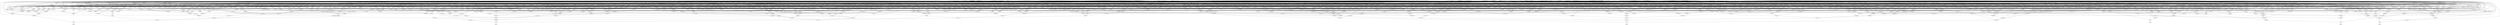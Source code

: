digraph G {
    "new_n25_" -> "o_1_";
    "new_n43_" -> "o_1_";
    "new_n57_" -> "o_1_";
    "new_n26_" -> "new_n25_";
    "new_n34_" -> "new_n25_";
    "new_n38_" -> "new_n25_";
    "new_n32_" -> "new_n26_";
    "new_n27_" -> "new_n26_";
    "i_4_" -> "new_n26_";
    "new_n31_" -> "new_n27_";
    "new_n30_" -> "new_n27_";
    "new_n28_" -> "new_n27_";
    "i_11_" -> "new_n28_";
    "new_n29_" -> "new_n28_";
    "i_8_" -> "new_n29_";
    "i_10_" -> "new_n29_";
    "i_9_" -> "new_n30_";
    "i_10_" -> "new_n30_";
    "i_12_" -> "new_n31_";
    "i_11_" -> "new_n31_";
    "i_3_" -> "new_n32_";
    "i_9_" -> "new_n32_";
    "new_n33_" -> "new_n32_";
    "i_12_" -> "new_n33_";
    "i_8_" -> "new_n33_";
    "new_n28_" -> "new_n34_";
    "new_n35_" -> "new_n34_";
    "i_13_" -> "new_n34_";
    "new_n36_" -> "new_n35_";
    "i_3_" -> "new_n35_";
    "new_n29_" -> "new_n36_";
    "new_n37_" -> "new_n36_";
    "i_9_" -> "new_n37_";
    "i_8_" -> "new_n37_";
    "new_n41_" -> "new_n38_";
    "new_n39_" -> "new_n38_";
    "i_3_" -> "new_n38_";
    "i_11_" -> "new_n39_";
    "new_n40_" -> "new_n39_";
    "i_12_" -> "new_n40_";
    "i_13_" -> "new_n40_";
    "new_n42_" -> "new_n41_";
    "i_11_" -> "new_n41_";
    "i_13_" -> "new_n42_";
    "i_4_" -> "new_n42_";
    "i_12_" -> "new_n42_";
    "new_n56_" -> "new_n43_";
    "new_n50_" -> "new_n43_";
    "new_n44_" -> "new_n43_";
    "i_8_" -> "new_n44_";
    "new_n45_" -> "new_n44_";
    "new_n48_" -> "new_n44_";
    "new_n46_" -> "new_n45_";
    "i_11_" -> "new_n45_";
    "new_n47_" -> "new_n46_";
    "i_4_" -> "new_n46_";
    "i_10_" -> "new_n47_";
    "i_13_" -> "new_n47_";
    "new_n42_" -> "new_n48_";
    "new_n40_" -> "new_n48_";
    "new_n49_" -> "new_n48_";
    "i_3_" -> "new_n49_";
    "i_8_" -> "new_n49_";
    "new_n51_" -> "new_n50_";
    "new_n53_" -> "new_n50_";
    "new_n52_" -> "new_n51_";
    "i_8_" -> "new_n51_";
    "i_13_" -> "new_n52_";
    "i_12_" -> "new_n52_";
    "new_n54_" -> "new_n53_";
    "new_n55_" -> "new_n53_";
    "i_13_" -> "new_n54_";
    "i_11_" -> "new_n54_";
    "i_10_" -> "new_n55_";
    "i_12_" -> "new_n55_";
    "i_9_" -> "new_n56_";
    "i_4_" -> "new_n56_";
    "new_n58_" -> "new_n57_";
    "new_n67_" -> "new_n57_";
    "new_n70_" -> "new_n57_";
    "new_n59_" -> "new_n58_";
    "new_n61_" -> "new_n58_";
    "new_n64_" -> "new_n58_";
    "i_13_" -> "new_n59_";
    "new_n60_" -> "new_n59_";
    "new_n36_" -> "new_n59_";
    "i_3_" -> "new_n60_";
    "i_4_" -> "new_n60_";
    "new_n63_" -> "new_n61_";
    "i_4_" -> "new_n61_";
    "new_n62_" -> "new_n61_";
    "i_3_" -> "new_n62_";
    "i_11_" -> "new_n62_";
    "i_8_" -> "new_n63_";
    "i_12_" -> "new_n63_";
    "new_n65_" -> "new_n64_";
    "new_n66_" -> "new_n64_";
    "i_13_" -> "new_n65_";
    "i_4_" -> "new_n65_";
    "i_11_" -> "new_n65_";
    "i_8_" -> "new_n66_";
    "i_3_" -> "new_n66_";
    "new_n30_" -> "new_n67_";
    "new_n39_" -> "new_n67_";
    "new_n68_" -> "new_n67_";
    "new_n69_" -> "new_n68_";
    "i_13_" -> "new_n68_";
    "new_n30_" -> "new_n69_";
    "i_3_" -> "new_n69_";
    "new_n73_" -> "new_n70_";
    "new_n36_" -> "new_n70_";
    "new_n71_" -> "new_n70_";
    "new_n66_" -> "new_n71_";
    "new_n72_" -> "new_n71_";
    "i_11_" -> "new_n72_";
    "i_13_" -> "new_n72_";
    "i_4_" -> "new_n73_";
    "i_3_" -> "new_n73_";
    "new_n177_" -> "o_2_";
    "new_n75_" -> "o_2_";
    "new_n184_" -> "o_2_";
    "new_n76_" -> "new_n75_";
    "new_n161_" -> "new_n75_";
    "new_n167_" -> "new_n75_";
    "new_n77_" -> "new_n76_";
    "new_n97_" -> "new_n76_";
    "new_n142_" -> "new_n76_";
    "new_n95_" -> "new_n77_";
    "new_n91_" -> "new_n77_";
    "new_n78_" -> "new_n77_";
    "new_n86_" -> "new_n78_";
    "new_n89_" -> "new_n78_";
    "new_n79_" -> "new_n78_";
    "new_n85_" -> "new_n79_";
    "new_n83_" -> "new_n79_";
    "new_n80_" -> "new_n79_";
    "new_n81_" -> "new_n80_";
    "i_12_" -> "new_n80_";
    "i_2_" -> "new_n80_";
    "new_n82_" -> "new_n81_";
    "i_3_" -> "new_n81_";
    "i_5_" -> "new_n82_";
    "i_6_" -> "new_n82_";
    "new_n84_" -> "new_n83_";
    "i_0_" -> "new_n83_";
    "i_7_" -> "new_n84_";
    "i_6_" -> "new_n84_";
    "i_8_" -> "new_n85_";
    "i_11_" -> "new_n85_";
    "new_n87_" -> "new_n86_";
    "new_n82_" -> "new_n86_";
    "new_n66_" -> "new_n87_";
    "new_n88_" -> "new_n87_";
    "i_7_" -> "new_n88_";
    "i_12_" -> "new_n88_";
    "new_n90_" -> "new_n89_";
    "i_0_" -> "new_n89_";
    "i_10_" -> "new_n90_";
    "i_9_" -> "new_n90_";
    "i_5_" -> "new_n90_";
    "i_11_" -> "new_n91_";
    "new_n94_" -> "new_n91_";
    "new_n92_" -> "new_n91_";
    "i_7_" -> "new_n92_";
    "new_n93_" -> "new_n92_";
    "new_n85_" -> "new_n92_";
    "i_9_" -> "new_n93_";
    "i_11_" -> "new_n93_";
    "i_7_" -> "new_n94_";
    "i_10_" -> "new_n94_";
    "new_n96_" -> "new_n95_";
    "i_0_" -> "new_n95_";
    "i_6_" -> "new_n96_";
    "i_2_" -> "new_n96_";
    "new_n98_" -> "new_n97_";
    "new_n107_" -> "new_n97_";
    "new_n131_" -> "new_n97_";
    "new_n106_" -> "new_n98_";
    "new_n103_" -> "new_n98_";
    "new_n99_" -> "new_n98_";
    "new_n100_" -> "new_n99_";
    "i_12_" -> "new_n99_";
    "new_n101_" -> "new_n100_";
    "i_7_" -> "new_n100_";
    "new_n102_" -> "new_n101_";
    "i_0_" -> "new_n101_";
    "i_3_" -> "new_n102_";
    "i_1_" -> "new_n102_";
    "new_n104_" -> "new_n103_";
    "i_2_" -> "new_n103_";
    "new_n105_" -> "new_n104_";
    "i_6_" -> "new_n104_";
    "i_9_" -> "new_n105_";
    "i_7_" -> "new_n105_";
    "i_12_" -> "new_n106_";
    "i_0_" -> "new_n106_";
    "new_n116_" -> "new_n107_";
    "new_n108_" -> "new_n107_";
    "new_n122_" -> "new_n107_";
    "new_n115_" -> "new_n108_";
    "new_n114_" -> "new_n108_";
    "new_n109_" -> "new_n108_";
    "i_8_" -> "new_n109_";
    "new_n113_" -> "new_n109_";
    "new_n110_" -> "new_n109_";
    "new_n111_" -> "new_n110_";
    "new_n112_" -> "new_n110_";
    "i_12_" -> "new_n111_";
    "i_1_" -> "new_n111_";
    "i_5_" -> "new_n112_";
    "i_2_" -> "new_n112_";
    "i_10_" -> "new_n113_";
    "i_9_" -> "new_n113_";
    "i_7_" -> "new_n113_";
    "new_n63_" -> "new_n114_";
    "new_n85_" -> "new_n114_";
    "new_n113_" -> "new_n114_";
    "i_1_" -> "new_n115_";
    "i_2_" -> "new_n115_";
    "i_0_" -> "new_n115_";
    "new_n120_" -> "new_n116_";
    "new_n117_" -> "new_n116_";
    "i_1_" -> "new_n116_";
    "new_n118_" -> "new_n117_";
    "new_n119_" -> "new_n117_";
    "i_9_" -> "new_n118_";
    "i_5_" -> "new_n118_";
    "i_6_" -> "new_n119_";
    "i_12_" -> "new_n119_";
    "new_n63_" -> "new_n120_";
    "new_n121_" -> "new_n120_";
    "i_7_" -> "new_n121_";
    "i_5_" -> "new_n121_";
    "new_n123_" -> "new_n122_";
    "new_n126_" -> "new_n122_";
    "new_n127_" -> "new_n122_";
    "new_n124_" -> "new_n123_";
    "new_n125_" -> "new_n123_";
    "i_9_" -> "new_n124_";
    "i_1_" -> "new_n124_";
    "i_6_" -> "new_n125_";
    "i_0_" -> "new_n125_";
    "new_n30_" -> "new_n126_";
    "i_0_" -> "new_n126_";
    "new_n129_" -> "new_n127_";
    "new_n128_" -> "new_n127_";
    "new_n130_" -> "new_n127_";
    "i_3_" -> "new_n128_";
    "i_2_" -> "new_n128_";
    "i_6_" -> "new_n129_";
    "i_10_" -> "new_n129_";
    "i_1_" -> "new_n130_";
    "i_0_" -> "new_n130_";
    "new_n141_" -> "new_n131_";
    "new_n137_" -> "new_n131_";
    "new_n132_" -> "new_n131_";
    "new_n136_" -> "new_n132_";
    "new_n133_" -> "new_n132_";
    "i_12_" -> "new_n132_";
    "new_n134_" -> "new_n133_";
    "new_n135_" -> "new_n133_";
    "i_10_" -> "new_n134_";
    "i_1_" -> "new_n134_";
    "i_6_" -> "new_n135_";
    "i_5_" -> "new_n135_";
    "new_n102_" -> "new_n136_";
    "new_n121_" -> "new_n136_";
    "new_n140_" -> "new_n137_";
    "new_n139_" -> "new_n137_";
    "new_n138_" -> "new_n137_";
    "new_n49_" -> "new_n138_";
    "i_1_" -> "new_n138_";
    "i_11_" -> "new_n138_";
    "i_1_" -> "new_n139_";
    "i_2_" -> "new_n139_";
    "i_10_" -> "new_n140_";
    "i_11_" -> "new_n140_";
    "i_7_" -> "new_n141_";
    "i_5_" -> "new_n141_";
    "new_n143_" -> "new_n142_";
    "new_n151_" -> "new_n142_";
    "new_n155_" -> "new_n142_";
    "new_n148_" -> "new_n143_";
    "new_n150_" -> "new_n143_";
    "new_n144_" -> "new_n143_";
    "i_11_" -> "new_n144_";
    "new_n147_" -> "new_n144_";
    "new_n145_" -> "new_n144_";
    "new_n85_" -> "new_n145_";
    "new_n146_" -> "new_n145_";
    "i_2_" -> "new_n145_";
    "i_5_" -> "new_n146_";
    "i_6_" -> "new_n146_";
    "new_n146_" -> "new_n147_";
    "new_n134_" -> "new_n147_";
    "new_n149_" -> "new_n148_";
    "new_n146_" -> "new_n148_";
    "i_2_" -> "new_n148_";
    "i_7_" -> "new_n149_";
    "i_10_" -> "new_n149_";
    "new_n93_" -> "new_n149_";
    "new_n128_" -> "new_n150_";
    "new_n106_" -> "new_n150_";
    "i_6_" -> "new_n150_";
    "new_n152_" -> "new_n151_";
    "new_n153_" -> "new_n151_";
    "i_7_" -> "new_n152_";
    "new_n138_" -> "new_n152_";
    "i_0_" -> "new_n152_";
    "new_n154_" -> "new_n153_";
    "new_n111_" -> "new_n153_";
    "i_8_" -> "new_n153_";
    "i_7_" -> "new_n154_";
    "i_0_" -> "new_n154_";
    "new_n157_" -> "new_n155_";
    "new_n156_" -> "new_n155_";
    "new_n159_" -> "new_n155_";
    "new_n121_" -> "new_n156_";
    "i_1_" -> "new_n156_";
    "new_n158_" -> "new_n157_";
    "i_11_" -> "new_n157_";
    "i_9_" -> "new_n158_";
    "i_12_" -> "new_n158_";
    "new_n49_" -> "new_n159_";
    "new_n146_" -> "new_n159_";
    "new_n160_" -> "new_n159_";
    "i_7_" -> "new_n160_";
    "i_11_" -> "new_n160_";
    "i_11_" -> "new_n161_";
    "new_n166_" -> "new_n161_";
    "new_n162_" -> "new_n161_";
    "new_n163_" -> "new_n162_";
    "new_n165_" -> "new_n162_";
    "new_n124_" -> "new_n163_";
    "new_n164_" -> "new_n163_";
    "i_6_" -> "new_n163_";
    "new_n94_" -> "new_n164_";
    "i_2_" -> "new_n164_";
    "i_5_" -> "new_n165_";
    "i_11_" -> "new_n165_";
    "new_n128_" -> "new_n166_";
    "new_n146_" -> "new_n166_";
    "new_n153_" -> "new_n166_";
    "i_11_" -> "new_n167_";
    "new_n173_" -> "new_n167_";
    "new_n168_" -> "new_n167_";
    "new_n171_" -> "new_n168_";
    "new_n169_" -> "new_n168_";
    "new_n172_" -> "new_n168_";
    "i_7_" -> "new_n169_";
    "new_n170_" -> "new_n169_";
    "new_n63_" -> "new_n169_";
    "i_10_" -> "new_n170_";
    "i_12_" -> "new_n170_";
    "new_n30_" -> "new_n171_";
    "i_12_" -> "new_n171_";
    "new_n82_" -> "new_n172_";
    "i_2_" -> "new_n172_";
    "new_n174_" -> "new_n173_";
    "new_n175_" -> "new_n173_";
    "i_12_" -> "new_n173_";
    "new_n84_" -> "new_n174_";
    "i_3_" -> "new_n174_";
    "i_0_" -> "new_n174_";
    "i_6_" -> "new_n175_";
    "new_n176_" -> "new_n175_";
    "i_3_" -> "new_n175_";
    "i_2_" -> "new_n176_";
    "i_0_" -> "new_n176_";
    "new_n178_" -> "new_n177_";
    "new_n183_" -> "new_n177_";
    "new_n103_" -> "new_n178_";
    "new_n181_" -> "new_n178_";
    "new_n179_" -> "new_n178_";
    "i_2_" -> "new_n179_";
    "new_n102_" -> "new_n179_";
    "new_n180_" -> "new_n179_";
    "new_n30_" -> "new_n180_";
    "i_1_" -> "new_n180_";
    "new_n182_" -> "new_n181_";
    "new_n124_" -> "new_n181_";
    "i_7_" -> "new_n181_";
    "i_8_" -> "new_n182_";
    "i_6_" -> "new_n182_";
    "i_5_" -> "new_n183_";
    "i_12_" -> "new_n183_";
    "i_5_" -> "new_n184_";
    "new_n185_" -> "new_n184_";
    "new_n187_" -> "new_n184_";
    "i_11_" -> "new_n185_";
    "new_n179_" -> "new_n185_";
    "new_n186_" -> "new_n185_";
    "new_n92_" -> "new_n186_";
    "new_n139_" -> "new_n186_";
    "new_n188_" -> "new_n187_";
    "new_n125_" -> "new_n187_";
    "i_2_" -> "new_n188_";
    "new_n169_" -> "new_n188_";
    "new_n87_" -> "new_n188_";
    "new_n35_" -> "o_0_";
    "new_n197_" -> "o_0_";
    "new_n190_" -> "o_0_";
    "new_n191_" -> "new_n190_";
    "new_n89_" -> "new_n190_";
    "new_n195_" -> "new_n190_";
    "new_n192_" -> "new_n191_";
    "i_1_" -> "new_n191_";
    "new_n193_" -> "new_n192_";
    "new_n194_" -> "new_n192_";
    "i_9_" -> "new_n193_";
    "i_6_" -> "new_n193_";
    "i_10_" -> "new_n194_";
    "i_6_" -> "new_n194_";
    "new_n196_" -> "new_n195_";
    "new_n30_" -> "new_n195_";
    "new_n164_" -> "new_n195_";
    "i_3_" -> "new_n196_";
    "i_2_" -> "new_n196_";
    "new_n105_" -> "new_n197_";
    "i_2_" -> "new_n197_";
    "new_n199_" -> "o_7_";
    "new_n269_" -> "o_7_";
    "new_n477_" -> "o_7_";
    "new_n268_" -> "new_n199_";
    "new_n243_" -> "new_n199_";
    "new_n200_" -> "new_n199_";
    "new_n140_" -> "new_n200_";
    "new_n222_" -> "new_n200_";
    "new_n201_" -> "new_n200_";
    "new_n217_" -> "new_n201_";
    "new_n202_" -> "new_n201_";
    "new_n40_" -> "new_n201_";
    "new_n210_" -> "new_n202_";
    "new_n214_" -> "new_n202_";
    "new_n203_" -> "new_n202_";
    "new_n82_" -> "new_n203_";
    "new_n209_" -> "new_n203_";
    "new_n204_" -> "new_n203_";
    "new_n208_" -> "new_n204_";
    "new_n156_" -> "new_n204_";
    "new_n205_" -> "new_n204_";
    "new_n206_" -> "new_n205_";
    "new_n207_" -> "new_n205_";
    "i_7_" -> "new_n205_";
    "i_11_" -> "new_n206_";
    "new_n37_" -> "new_n206_";
    "i_1_" -> "new_n207_";
    "i_5_" -> "new_n207_";
    "new_n30_" -> "new_n208_";
    "i_8_" -> "new_n208_";
    "new_n105_" -> "new_n209_";
    "i_8_" -> "new_n209_";
    "new_n206_" -> "new_n210_";
    "new_n211_" -> "new_n210_";
    "new_n212_" -> "new_n211_";
    "new_n213_" -> "new_n211_";
    "i_2_" -> "new_n211_";
    "i_6_" -> "new_n212_";
    "i_1_" -> "new_n212_";
    "i_5_" -> "new_n213_";
    "i_0_" -> "new_n213_";
    "new_n215_" -> "new_n214_";
    "new_n30_" -> "new_n214_";
    "new_n216_" -> "new_n214_";
    "i_5_" -> "new_n215_";
    "i_0_" -> "new_n215_";
    "i_8_" -> "new_n216_";
    "i_1_" -> "new_n216_";
    "i_2_" -> "new_n216_";
    "new_n220_" -> "new_n217_";
    "new_n218_" -> "new_n217_";
    "i_7_" -> "new_n217_";
    "new_n208_" -> "new_n218_";
    "new_n219_" -> "new_n218_";
    "i_1_" -> "new_n219_";
    "i_6_" -> "new_n219_";
    "i_0_" -> "new_n219_";
    "new_n206_" -> "new_n220_";
    "new_n221_" -> "new_n220_";
    "new_n212_" -> "new_n221_";
    "i_0_" -> "new_n221_";
    "new_n239_" -> "new_n222_";
    "new_n238_" -> "new_n222_";
    "new_n223_" -> "new_n222_";
    "new_n232_" -> "new_n223_";
    "new_n224_" -> "new_n223_";
    "new_n237_" -> "new_n223_";
    "new_n225_" -> "new_n224_";
    "new_n230_" -> "new_n224_";
    "new_n226_" -> "new_n225_";
    "new_n228_" -> "new_n225_";
    "i_4_" -> "new_n226_";
    "new_n227_" -> "new_n226_";
    "i_5_" -> "new_n227_";
    "i_3_" -> "new_n227_";
    "i_12_" -> "new_n228_";
    "new_n229_" -> "new_n228_";
    "i_9_" -> "new_n229_";
    "i_13_" -> "new_n229_";
    "new_n231_" -> "new_n230_";
    "i_0_" -> "new_n230_";
    "i_1_" -> "new_n231_";
    "i_2_" -> "new_n231_";
    "new_n233_" -> "new_n232_";
    "new_n235_" -> "new_n232_";
    "new_n236_" -> "new_n232_";
    "i_4_" -> "new_n233_";
    "new_n234_" -> "new_n233_";
    "i_5_" -> "new_n234_";
    "i_3_" -> "new_n234_";
    "i_1_" -> "new_n235_";
    "i_2_" -> "new_n235_";
    "i_0_" -> "new_n235_";
    "i_13_" -> "new_n236_";
    "i_12_" -> "new_n236_";
    "i_8_" -> "new_n237_";
    "i_6_" -> "new_n237_";
    "i_7_" -> "new_n237_";
    "new_n233_" -> "new_n238_";
    "new_n236_" -> "new_n238_";
    "i_8_" -> "new_n239_";
    "new_n242_" -> "new_n239_";
    "new_n240_" -> "new_n239_";
    "i_0_" -> "new_n240_";
    "new_n241_" -> "new_n240_";
    "i_2_" -> "new_n241_";
    "i_1_" -> "new_n241_";
    "i_9_" -> "new_n242_";
    "i_7_" -> "new_n242_";
    "i_6_" -> "new_n242_";
    "new_n267_" -> "new_n243_";
    "new_n260_" -> "new_n243_";
    "new_n244_" -> "new_n243_";
    "new_n254_" -> "new_n244_";
    "new_n245_" -> "new_n244_";
    "new_n259_" -> "new_n244_";
    "new_n253_" -> "new_n245_";
    "new_n251_" -> "new_n245_";
    "new_n246_" -> "new_n245_";
    "new_n247_" -> "new_n246_";
    "new_n250_" -> "new_n246_";
    "new_n248_" -> "new_n247_";
    "new_n249_" -> "new_n247_";
    "i_1_" -> "new_n248_";
    "i_0_" -> "new_n248_";
    "i_2_" -> "new_n249_";
    "i_7_" -> "new_n249_";
    "i_8_" -> "new_n250_";
    "i_6_" -> "new_n250_";
    "i_6_" -> "new_n251_";
    "new_n252_" -> "new_n251_";
    "i_7_" -> "new_n252_";
    "i_8_" -> "new_n252_";
    "i_0_" -> "new_n253_";
    "i_2_" -> "new_n253_";
    "i_1_" -> "new_n253_";
    "new_n237_" -> "new_n254_";
    "new_n240_" -> "new_n254_";
    "new_n255_" -> "new_n254_";
    "new_n256_" -> "new_n255_";
    "new_n257_" -> "new_n255_";
    "new_n252_" -> "new_n256_";
    "i_6_" -> "new_n256_";
    "i_0_" -> "new_n257_";
    "new_n258_" -> "new_n257_";
    "i_1_" -> "new_n258_";
    "i_2_" -> "new_n258_";
    "i_5_" -> "new_n259_";
    "i_3_" -> "new_n259_";
    "i_4_" -> "new_n259_";
    "new_n265_" -> "new_n260_";
    "new_n261_" -> "new_n260_";
    "new_n264_" -> "new_n261_";
    "new_n230_" -> "new_n261_";
    "new_n262_" -> "new_n261_";
    "new_n263_" -> "new_n262_";
    "new_n237_" -> "new_n262_";
    "new_n241_" -> "new_n263_";
    "i_0_" -> "new_n263_";
    "i_8_" -> "new_n264_";
    "i_7_" -> "new_n264_";
    "i_6_" -> "new_n264_";
    "new_n256_" -> "new_n265_";
    "new_n266_" -> "new_n265_";
    "new_n258_" -> "new_n266_";
    "i_0_" -> "new_n266_";
    "new_n234_" -> "new_n267_";
    "i_4_" -> "new_n267_";
    "new_n47_" -> "new_n268_";
    "i_12_" -> "new_n268_";
    "new_n270_" -> "new_n269_";
    "new_n421_" -> "new_n269_";
    "new_n445_" -> "new_n269_";
    "new_n271_" -> "new_n270_";
    "new_n313_" -> "new_n270_";
    "new_n367_" -> "new_n270_";
    "new_n289_" -> "new_n271_";
    "new_n272_" -> "new_n271_";
    "new_n298_" -> "new_n271_";
    "i_8_" -> "new_n272_";
    "new_n281_" -> "new_n272_";
    "new_n273_" -> "new_n272_";
    "new_n276_" -> "new_n273_";
    "new_n274_" -> "new_n273_";
    "new_n30_" -> "new_n273_";
    "new_n275_" -> "new_n274_";
    "new_n72_" -> "new_n274_";
    "new_n128_" -> "new_n275_";
    "new_n146_" -> "new_n275_";
    "new_n175_" -> "new_n275_";
    "new_n280_" -> "new_n276_";
    "new_n279_" -> "new_n276_";
    "new_n277_" -> "new_n276_";
    "new_n278_" -> "new_n277_";
    "new_n40_" -> "new_n277_";
    "i_6_" -> "new_n277_";
    "new_n128_" -> "new_n278_";
    "i_0_" -> "new_n278_";
    "new_n73_" -> "new_n279_";
    "new_n139_" -> "new_n279_";
    "i_12_" -> "new_n280_";
    "i_5_" -> "new_n280_";
    "new_n287_" -> "new_n281_";
    "new_n285_" -> "new_n281_";
    "new_n282_" -> "new_n281_";
    "new_n284_" -> "new_n282_";
    "new_n112_" -> "new_n282_";
    "new_n283_" -> "new_n282_";
    "new_n53_" -> "new_n283_";
    "new_n56_" -> "new_n283_";
    "i_1_" -> "new_n284_";
    "i_6_" -> "new_n284_";
    "new_n65_" -> "new_n285_";
    "new_n286_" -> "new_n285_";
    "i_9_" -> "new_n286_";
    "i_10_" -> "new_n286_";
    "new_n288_" -> "new_n287_";
    "new_n284_" -> "new_n287_";
    "i_2_" -> "new_n287_";
    "i_0_" -> "new_n288_";
    "i_5_" -> "new_n288_";
    "new_n294_" -> "new_n289_";
    "new_n290_" -> "new_n289_";
    "new_n237_" -> "new_n289_";
    "new_n291_" -> "new_n290_";
    "new_n257_" -> "new_n290_";
    "new_n292_" -> "new_n291_";
    "new_n293_" -> "new_n291_";
    "new_n229_" -> "new_n292_";
    "i_11_" -> "new_n292_";
    "i_5_" -> "new_n293_";
    "i_3_" -> "new_n293_";
    "i_4_" -> "new_n293_";
    "new_n295_" -> "new_n294_";
    "new_n296_" -> "new_n294_";
    "new_n297_" -> "new_n294_";
    "i_13_" -> "new_n295_";
    "i_11_" -> "new_n295_";
    "new_n55_" -> "new_n295_";
    "i_5_" -> "new_n296_";
    "i_0_" -> "new_n296_";
    "new_n241_" -> "new_n296_";
    "i_3_" -> "new_n297_";
    "i_4_" -> "new_n297_";
    "new_n308_" -> "new_n298_";
    "new_n310_" -> "new_n298_";
    "new_n299_" -> "new_n298_";
    "new_n305_" -> "new_n299_";
    "new_n303_" -> "new_n299_";
    "new_n300_" -> "new_n299_";
    "i_7_" -> "new_n300_";
    "new_n301_" -> "new_n300_";
    "new_n53_" -> "new_n300_";
    "i_3_" -> "new_n301_";
    "i_0_" -> "new_n301_";
    "new_n302_" -> "new_n301_";
    "i_1_" -> "new_n302_";
    "i_4_" -> "new_n302_";
    "new_n54_" -> "new_n303_";
    "new_n304_" -> "new_n303_";
    "i_5_" -> "new_n304_";
    "i_4_" -> "new_n304_";
    "new_n306_" -> "new_n305_";
    "new_n307_" -> "new_n305_";
    "i_9_" -> "new_n306_";
    "i_7_" -> "new_n306_";
    "i_8_" -> "new_n306_";
    "i_10_" -> "new_n307_";
    "i_1_" -> "new_n307_";
    "new_n265_" -> "new_n308_";
    "new_n295_" -> "new_n308_";
    "new_n309_" -> "new_n308_";
    "i_5_" -> "new_n309_";
    "i_3_" -> "new_n309_";
    "i_4_" -> "new_n309_";
    "new_n283_" -> "new_n310_";
    "new_n311_" -> "new_n310_";
    "new_n196_" -> "new_n310_";
    "new_n312_" -> "new_n311_";
    "i_0_" -> "new_n311_";
    "i_6_" -> "new_n312_";
    "i_1_" -> "new_n312_";
    "new_n314_" -> "new_n313_";
    "new_n341_" -> "new_n313_";
    "new_n354_" -> "new_n313_";
    "new_n315_" -> "new_n314_";
    "new_n324_" -> "new_n314_";
    "new_n338_" -> "new_n314_";
    "new_n322_" -> "new_n315_";
    "new_n321_" -> "new_n315_";
    "new_n316_" -> "new_n315_";
    "i_3_" -> "new_n316_";
    "new_n320_" -> "new_n316_";
    "new_n317_" -> "new_n316_";
    "i_10_" -> "new_n317_";
    "new_n318_" -> "new_n317_";
    "i_8_" -> "new_n317_";
    "new_n130_" -> "new_n318_";
    "new_n319_" -> "new_n318_";
    "i_4_" -> "new_n319_";
    "i_2_" -> "new_n319_";
    "new_n33_" -> "new_n320_";
    "new_n229_" -> "new_n320_";
    "new_n237_" -> "new_n321_";
    "new_n258_" -> "new_n321_";
    "i_0_" -> "new_n321_";
    "new_n72_" -> "new_n322_";
    "new_n323_" -> "new_n322_";
    "i_9_" -> "new_n322_";
    "i_3_" -> "new_n323_";
    "i_5_" -> "new_n323_";
    "new_n332_" -> "new_n324_";
    "new_n335_" -> "new_n324_";
    "new_n325_" -> "new_n324_";
    "new_n41_" -> "new_n325_";
    "new_n326_" -> "new_n325_";
    "new_n329_" -> "new_n325_";
    "new_n327_" -> "new_n326_";
    "new_n196_" -> "new_n326_";
    "i_10_" -> "new_n327_";
    "new_n328_" -> "new_n327_";
    "i_6_" -> "new_n328_";
    "i_0_" -> "new_n328_";
    "new_n330_" -> "new_n329_";
    "new_n229_" -> "new_n329_";
    "new_n331_" -> "new_n329_";
    "i_4_" -> "new_n330_";
    "new_n323_" -> "new_n330_";
    "new_n264_" -> "new_n330_";
    "i_11_" -> "new_n331_";
    "i_12_" -> "new_n331_";
    "new_n39_" -> "new_n332_";
    "new_n333_" -> "new_n332_";
    "new_n334_" -> "new_n332_";
    "i_5_" -> "new_n333_";
    "i_10_" -> "new_n333_";
    "i_3_" -> "new_n334_";
    "i_1_" -> "new_n334_";
    "i_2_" -> "new_n334_";
    "new_n336_" -> "new_n335_";
    "new_n337_" -> "new_n335_";
    "new_n234_" -> "new_n335_";
    "new_n115_" -> "new_n336_";
    "i_13_" -> "new_n336_";
    "new_n29_" -> "new_n337_";
    "new_n84_" -> "new_n337_";
    "new_n216_" -> "new_n338_";
    "new_n283_" -> "new_n338_";
    "new_n339_" -> "new_n338_";
    "new_n251_" -> "new_n339_";
    "new_n279_" -> "new_n339_";
    "new_n340_" -> "new_n339_";
    "i_11_" -> "new_n340_";
    "new_n333_" -> "new_n340_";
    "new_n351_" -> "new_n341_";
    "new_n342_" -> "new_n341_";
    "new_n353_" -> "new_n341_";
    "new_n349_" -> "new_n342_";
    "new_n348_" -> "new_n342_";
    "new_n343_" -> "new_n342_";
    "new_n344_" -> "new_n343_";
    "new_n347_" -> "new_n343_";
    "new_n306_" -> "new_n343_";
    "new_n345_" -> "new_n344_";
    "new_n135_" -> "new_n344_";
    "new_n52_" -> "new_n345_";
    "new_n346_" -> "new_n345_";
    "i_11_" -> "new_n346_";
    "i_10_" -> "new_n346_";
    "new_n73_" -> "new_n347_";
    "new_n258_" -> "new_n347_";
    "i_6_" -> "new_n348_";
    "new_n196_" -> "new_n348_";
    "new_n350_" -> "new_n349_";
    "new_n346_" -> "new_n349_";
    "new_n40_" -> "new_n349_";
    "i_5_" -> "new_n350_";
    "i_0_" -> "new_n350_";
    "new_n283_" -> "new_n351_";
    "new_n311_" -> "new_n351_";
    "new_n352_" -> "new_n351_";
    "i_8_" -> "new_n352_";
    "i_2_" -> "new_n352_";
    "new_n30_" -> "new_n353_";
    "new_n39_" -> "new_n353_";
    "new_n283_" -> "new_n353_";
    "new_n359_" -> "new_n354_";
    "new_n363_" -> "new_n354_";
    "new_n355_" -> "new_n354_";
    "new_n358_" -> "new_n355_";
    "new_n285_" -> "new_n355_";
    "new_n356_" -> "new_n355_";
    "new_n41_" -> "new_n356_";
    "new_n235_" -> "new_n356_";
    "new_n357_" -> "new_n356_";
    "i_10_" -> "new_n357_";
    "i_8_" -> "new_n357_";
    "new_n139_" -> "new_n358_";
    "new_n234_" -> "new_n358_";
    "new_n288_" -> "new_n359_";
    "new_n360_" -> "new_n359_";
    "new_n362_" -> "new_n359_";
    "new_n28_" -> "new_n360_";
    "new_n361_" -> "new_n360_";
    "i_9_" -> "new_n361_";
    "i_13_" -> "new_n361_";
    "i_7_" -> "new_n362_";
    "i_1_" -> "new_n362_";
    "new_n364_" -> "new_n363_";
    "new_n365_" -> "new_n363_";
    "new_n366_" -> "new_n363_";
    "new_n345_" -> "new_n364_";
    "new_n235_" -> "new_n364_";
    "new_n73_" -> "new_n365_";
    "new_n118_" -> "new_n365_";
    "i_7_" -> "new_n366_";
    "i_6_" -> "new_n366_";
    "new_n368_" -> "new_n367_";
    "new_n389_" -> "new_n367_";
    "new_n412_" -> "new_n367_";
    "new_n388_" -> "new_n368_";
    "new_n369_" -> "new_n368_";
    "new_n382_" -> "new_n368_";
    "new_n377_" -> "new_n369_";
    "new_n380_" -> "new_n369_";
    "new_n370_" -> "new_n369_";
    "new_n376_" -> "new_n370_";
    "new_n374_" -> "new_n370_";
    "new_n371_" -> "new_n370_";
    "new_n372_" -> "new_n371_";
    "new_n334_" -> "new_n371_";
    "new_n373_" -> "new_n372_";
    "i_4_" -> "new_n372_";
    "i_9_" -> "new_n373_";
    "i_5_" -> "new_n373_";
    "i_2_" -> "new_n374_";
    "new_n375_" -> "new_n374_";
    "i_3_" -> "new_n375_";
    "i_4_" -> "new_n375_";
    "i_10_" -> "new_n376_";
    "i_5_" -> "new_n376_";
    "i_6_" -> "new_n376_";
    "new_n378_" -> "new_n377_";
    "new_n379_" -> "new_n377_";
    "new_n193_" -> "new_n378_";
    "i_4_" -> "new_n378_";
    "i_0_" -> "new_n379_";
    "new_n196_" -> "new_n379_";
    "new_n381_" -> "new_n380_";
    "new_n82_" -> "new_n380_";
    "new_n56_" -> "new_n381_";
    "new_n196_" -> "new_n381_";
    "new_n386_" -> "new_n382_";
    "new_n383_" -> "new_n382_";
    "new_n84_" -> "new_n382_";
    "new_n385_" -> "new_n383_";
    "new_n56_" -> "new_n383_";
    "new_n384_" -> "new_n383_";
    "new_n47_" -> "new_n384_";
    "i_11_" -> "new_n384_";
    "i_0_" -> "new_n385_";
    "i_5_" -> "new_n385_";
    "i_3_" -> "new_n385_";
    "new_n259_" -> "new_n386_";
    "new_n229_" -> "new_n386_";
    "new_n387_" -> "new_n386_";
    "i_10_" -> "new_n387_";
    "i_12_" -> "new_n387_";
    "i_11_" -> "new_n387_";
    "i_13_" -> "new_n388_";
    "i_12_" -> "new_n388_";
    "i_11_" -> "new_n388_";
    "new_n390_" -> "new_n389_";
    "new_n400_" -> "new_n389_";
    "new_n403_" -> "new_n389_";
    "new_n391_" -> "new_n390_";
    "new_n40_" -> "new_n390_";
    "new_n94_" -> "new_n390_";
    "new_n172_" -> "new_n391_";
    "new_n392_" -> "new_n391_";
    "new_n395_" -> "new_n391_";
    "new_n393_" -> "new_n392_";
    "i_8_" -> "new_n392_";
    "i_0_" -> "new_n393_";
    "new_n394_" -> "new_n393_";
    "i_3_" -> "new_n394_";
    "i_1_" -> "new_n394_";
    "new_n115_" -> "new_n395_";
    "new_n396_" -> "new_n395_";
    "new_n398_" -> "new_n395_";
    "i_6_" -> "new_n396_";
    "i_3_" -> "new_n396_";
    "new_n397_" -> "new_n396_";
    "i_5_" -> "new_n397_";
    "i_8_" -> "new_n397_";
    "new_n176_" -> "new_n398_";
    "new_n394_" -> "new_n398_";
    "new_n399_" -> "new_n398_";
    "i_5_" -> "new_n399_";
    "i_8_" -> "new_n399_";
    "i_6_" -> "new_n399_";
    "new_n402_" -> "new_n400_";
    "new_n401_" -> "new_n400_";
    "new_n257_" -> "new_n400_";
    "new_n238_" -> "new_n401_";
    "new_n256_" -> "new_n401_";
    "new_n140_" -> "new_n401_";
    "new_n251_" -> "new_n402_";
    "new_n226_" -> "new_n402_";
    "new_n345_" -> "new_n402_";
    "new_n410_" -> "new_n403_";
    "new_n404_" -> "new_n403_";
    "new_n406_" -> "new_n403_";
    "new_n264_" -> "new_n404_";
    "new_n115_" -> "new_n404_";
    "new_n405_" -> "new_n404_";
    "new_n230_" -> "new_n405_";
    "new_n251_" -> "new_n405_";
    "new_n321_" -> "new_n405_";
    "new_n407_" -> "new_n406_";
    "new_n388_" -> "new_n406_";
    "new_n221_" -> "new_n407_";
    "new_n207_" -> "new_n407_";
    "new_n408_" -> "new_n407_";
    "i_2_" -> "new_n408_";
    "i_4_" -> "new_n408_";
    "new_n409_" -> "new_n408_";
    "i_9_" -> "new_n409_";
    "i_8_" -> "new_n409_";
    "new_n411_" -> "new_n410_";
    "new_n229_" -> "new_n410_";
    "i_11_" -> "new_n410_";
    "new_n323_" -> "new_n411_";
    "i_4_" -> "new_n411_";
    "new_n264_" -> "new_n412_";
    "new_n419_" -> "new_n412_";
    "new_n413_" -> "new_n412_";
    "new_n415_" -> "new_n413_";
    "new_n414_" -> "new_n413_";
    "new_n268_" -> "new_n413_";
    "new_n372_" -> "new_n414_";
    "new_n102_" -> "new_n414_";
    "i_2_" -> "new_n414_";
    "new_n416_" -> "new_n415_";
    "new_n101_" -> "new_n415_";
    "new_n418_" -> "new_n415_";
    "new_n417_" -> "new_n416_";
    "i_4_" -> "new_n416_";
    "i_9_" -> "new_n417_";
    "i_7_" -> "new_n417_";
    "new_n259_" -> "new_n418_";
    "new_n242_" -> "new_n418_";
    "new_n253_" -> "new_n419_";
    "new_n291_" -> "new_n419_";
    "new_n420_" -> "new_n419_";
    "new_n230_" -> "new_n420_";
    "new_n295_" -> "new_n420_";
    "new_n309_" -> "new_n420_";
    "new_n209_" -> "new_n421_";
    "new_n438_" -> "new_n421_";
    "new_n422_" -> "new_n421_";
    "new_n432_" -> "new_n422_";
    "new_n423_" -> "new_n422_";
    "new_n263_" -> "new_n422_";
    "new_n429_" -> "new_n423_";
    "new_n428_" -> "new_n423_";
    "new_n424_" -> "new_n423_";
    "new_n425_" -> "new_n424_";
    "new_n226_" -> "new_n424_";
    "new_n346_" -> "new_n424_";
    "new_n427_" -> "new_n425_";
    "new_n236_" -> "new_n425_";
    "new_n426_" -> "new_n425_";
    "new_n252_" -> "new_n426_";
    "new_n229_" -> "new_n426_";
    "i_6_" -> "new_n426_";
    "i_9_" -> "new_n427_";
    "i_8_" -> "new_n427_";
    "i_6_" -> "new_n427_";
    "new_n233_" -> "new_n428_";
    "i_9_" -> "new_n428_";
    "new_n430_" -> "new_n429_";
    "new_n431_" -> "new_n429_";
    "new_n33_" -> "new_n430_";
    "new_n47_" -> "new_n430_";
    "i_6_" -> "new_n431_";
    "i_7_" -> "new_n431_";
    "new_n435_" -> "new_n432_";
    "new_n433_" -> "new_n432_";
    "new_n233_" -> "new_n432_";
    "i_6_" -> "new_n433_";
    "new_n37_" -> "new_n433_";
    "new_n434_" -> "new_n433_";
    "new_n31_" -> "new_n434_";
    "new_n47_" -> "new_n434_";
    "new_n436_" -> "new_n435_";
    "new_n437_" -> "new_n435_";
    "i_9_" -> "new_n435_";
    "i_11_" -> "new_n436_";
    "new_n47_" -> "new_n436_";
    "i_7_" -> "new_n437_";
    "i_6_" -> "new_n437_";
    "i_8_" -> "new_n437_";
    "new_n72_" -> "new_n438_";
    "new_n440_" -> "new_n438_";
    "new_n439_" -> "new_n438_";
    "new_n81_" -> "new_n439_";
    "new_n336_" -> "new_n439_";
    "new_n258_" -> "new_n440_";
    "new_n443_" -> "new_n440_";
    "new_n441_" -> "new_n440_";
    "new_n253_" -> "new_n441_";
    "new_n442_" -> "new_n441_";
    "i_3_" -> "new_n441_";
    "i_5_" -> "new_n442_";
    "i_6_" -> "new_n442_";
    "new_n444_" -> "new_n443_";
    "i_6_" -> "new_n443_";
    "i_3_" -> "new_n443_";
    "i_5_" -> "new_n444_";
    "i_0_" -> "new_n444_";
    "new_n40_" -> "new_n445_";
    "new_n446_" -> "new_n445_";
    "new_n458_" -> "new_n445_";
    "new_n457_" -> "new_n446_";
    "new_n454_" -> "new_n446_";
    "new_n447_" -> "new_n446_";
    "new_n448_" -> "new_n447_";
    "new_n453_" -> "new_n447_";
    "new_n258_" -> "new_n448_";
    "new_n451_" -> "new_n448_";
    "new_n449_" -> "new_n448_";
    "new_n450_" -> "new_n449_";
    "new_n227_" -> "new_n449_";
    "new_n139_" -> "new_n450_";
    "new_n328_" -> "new_n450_";
    "i_5_" -> "new_n451_";
    "i_0_" -> "new_n451_";
    "new_n452_" -> "new_n451_";
    "i_6_" -> "new_n452_";
    "i_3_" -> "new_n452_";
    "i_7_" -> "new_n453_";
    "i_8_" -> "new_n453_";
    "i_10_" -> "new_n453_";
    "new_n231_" -> "new_n454_";
    "new_n451_" -> "new_n454_";
    "new_n455_" -> "new_n454_";
    "new_n263_" -> "new_n455_";
    "new_n456_" -> "new_n455_";
    "new_n146_" -> "new_n456_";
    "i_3_" -> "new_n456_";
    "i_8_" -> "new_n457_";
    "i_7_" -> "new_n457_";
    "i_10_" -> "new_n457_";
    "new_n466_" -> "new_n458_";
    "new_n459_" -> "new_n458_";
    "new_n72_" -> "new_n458_";
    "new_n460_" -> "new_n459_";
    "i_3_" -> "new_n459_";
    "new_n465_" -> "new_n459_";
    "i_1_" -> "new_n460_";
    "new_n464_" -> "new_n460_";
    "new_n461_" -> "new_n460_";
    "new_n442_" -> "new_n461_";
    "new_n240_" -> "new_n461_";
    "new_n462_" -> "new_n461_";
    "i_2_" -> "new_n462_";
    "new_n350_" -> "new_n462_";
    "new_n463_" -> "new_n462_";
    "i_6_" -> "new_n463_";
    "i_1_" -> "new_n463_";
    "i_2_" -> "new_n464_";
    "i_6_" -> "new_n464_";
    "new_n350_" -> "new_n464_";
    "new_n252_" -> "new_n465_";
    "i_9_" -> "new_n465_";
    "new_n467_" -> "new_n466_";
    "new_n473_" -> "new_n466_";
    "new_n474_" -> "new_n466_";
    "new_n468_" -> "new_n467_";
    "new_n472_" -> "new_n467_";
    "i_9_" -> "new_n467_";
    "new_n469_" -> "new_n468_";
    "new_n257_" -> "new_n468_";
    "new_n470_" -> "new_n468_";
    "i_3_" -> "new_n469_";
    "new_n146_" -> "new_n469_";
    "new_n115_" -> "new_n470_";
    "new_n471_" -> "new_n470_";
    "i_3_" -> "new_n471_";
    "i_6_" -> "new_n471_";
    "i_5_" -> "new_n471_";
    "i_8_" -> "new_n472_";
    "i_7_" -> "new_n472_";
    "new_n469_" -> "new_n473_";
    "new_n252_" -> "new_n473_";
    "new_n235_" -> "new_n473_";
    "new_n104_" -> "new_n474_";
    "new_n475_" -> "new_n474_";
    "new_n253_" -> "new_n474_";
    "i_3_" -> "new_n475_";
    "new_n476_" -> "new_n475_";
    "i_8_" -> "new_n476_";
    "i_5_" -> "new_n476_";
    "new_n478_" -> "new_n477_";
    "new_n515_" -> "new_n477_";
    "new_n624_" -> "new_n477_";
    "new_n209_" -> "new_n478_";
    "new_n505_" -> "new_n478_";
    "new_n479_" -> "new_n478_";
    "new_n40_" -> "new_n479_";
    "new_n480_" -> "new_n479_";
    "new_n496_" -> "new_n479_";
    "i_3_" -> "new_n480_";
    "new_n481_" -> "new_n480_";
    "new_n487_" -> "new_n480_";
    "new_n486_" -> "new_n481_";
    "new_n482_" -> "new_n481_";
    "new_n484_" -> "new_n481_";
    "new_n442_" -> "new_n482_";
    "new_n230_" -> "new_n482_";
    "new_n483_" -> "new_n482_";
    "new_n240_" -> "new_n483_";
    "new_n135_" -> "new_n483_";
    "new_n133_" -> "new_n484_";
    "new_n485_" -> "new_n484_";
    "new_n253_" -> "new_n485_";
    "new_n437_" -> "new_n485_";
    "i_10_" -> "new_n486_";
    "i_7_" -> "new_n486_";
    "i_8_" -> "new_n486_";
    "new_n488_" -> "new_n487_";
    "new_n489_" -> "new_n487_";
    "new_n493_" -> "new_n487_";
    "new_n263_" -> "new_n488_";
    "new_n469_" -> "new_n488_";
    "new_n486_" -> "new_n488_";
    "new_n492_" -> "new_n489_";
    "new_n491_" -> "new_n489_";
    "new_n490_" -> "new_n489_";
    "i_11_" -> "new_n490_";
    "new_n94_" -> "new_n490_";
    "new_n312_" -> "new_n491_";
    "i_3_" -> "new_n491_";
    "i_0_" -> "new_n491_";
    "new_n312_" -> "new_n492_";
    "i_5_" -> "new_n492_";
    "i_3_" -> "new_n492_";
    "new_n494_" -> "new_n493_";
    "new_n323_" -> "new_n493_";
    "new_n495_" -> "new_n493_";
    "new_n235_" -> "new_n494_";
    "i_8_" -> "new_n494_";
    "i_7_" -> "new_n495_";
    "i_6_" -> "new_n495_";
    "new_n503_" -> "new_n496_";
    "new_n497_" -> "new_n496_";
    "i_11_" -> "new_n496_";
    "new_n501_" -> "new_n497_";
    "new_n498_" -> "new_n497_";
    "new_n40_" -> "new_n497_";
    "new_n499_" -> "new_n498_";
    "new_n105_" -> "new_n498_";
    "new_n393_" -> "new_n499_";
    "new_n500_" -> "new_n499_";
    "new_n471_" -> "new_n499_";
    "i_1_" -> "new_n500_";
    "new_n323_" -> "new_n500_";
    "new_n334_" -> "new_n501_";
    "new_n118_" -> "new_n501_";
    "new_n502_" -> "new_n501_";
    "i_3_" -> "new_n502_";
    "i_0_" -> "new_n502_";
    "new_n104_" -> "new_n502_";
    "i_12_" -> "new_n503_";
    "new_n361_" -> "new_n503_";
    "new_n504_" -> "new_n503_";
    "new_n213_" -> "new_n504_";
    "new_n196_" -> "new_n504_";
    "i_6_" -> "new_n504_";
    "new_n233_" -> "new_n505_";
    "new_n512_" -> "new_n505_";
    "new_n506_" -> "new_n505_";
    "i_6_" -> "new_n506_";
    "new_n507_" -> "new_n506_";
    "new_n510_" -> "new_n506_";
    "new_n280_" -> "new_n507_";
    "new_n279_" -> "new_n507_";
    "new_n508_" -> "new_n507_";
    "new_n509_" -> "new_n508_";
    "new_n73_" -> "new_n508_";
    "new_n31_" -> "new_n509_";
    "new_n253_" -> "new_n509_";
    "new_n511_" -> "new_n510_";
    "new_n347_" -> "new_n510_";
    "new_n442_" -> "new_n510_";
    "i_12_" -> "new_n511_";
    "new_n384_" -> "new_n511_";
    "new_n434_" -> "new_n512_";
    "new_n266_" -> "new_n512_";
    "new_n513_" -> "new_n512_";
    "i_2_" -> "new_n513_";
    "new_n194_" -> "new_n513_";
    "new_n514_" -> "new_n513_";
    "new_n236_" -> "new_n514_";
    "i_11_" -> "new_n514_";
    "new_n516_" -> "new_n515_";
    "new_n555_" -> "new_n515_";
    "new_n587_" -> "new_n515_";
    "new_n517_" -> "new_n516_";
    "new_n528_" -> "new_n516_";
    "new_n535_" -> "new_n516_";
    "new_n524_" -> "new_n517_";
    "new_n518_" -> "new_n517_";
    "new_n115_" -> "new_n517_";
    "new_n522_" -> "new_n518_";
    "new_n51_" -> "new_n518_";
    "new_n519_" -> "new_n518_";
    "new_n520_" -> "new_n519_";
    "new_n297_" -> "new_n519_";
    "new_n521_" -> "new_n520_";
    "new_n229_" -> "new_n520_";
    "i_10_" -> "new_n521_";
    "new_n31_" -> "new_n521_";
    "new_n293_" -> "new_n522_";
    "new_n523_" -> "new_n522_";
    "i_10_" -> "new_n523_";
    "i_7_" -> "new_n523_";
    "i_6_" -> "new_n523_";
    "new_n523_" -> "new_n524_";
    "new_n527_" -> "new_n524_";
    "new_n525_" -> "new_n524_";
    "i_11_" -> "new_n525_";
    "new_n236_" -> "new_n525_";
    "new_n526_" -> "new_n525_";
    "new_n135_" -> "new_n526_";
    "new_n297_" -> "new_n526_";
    "new_n417_" -> "new_n527_";
    "i_5_" -> "new_n527_";
    "new_n529_" -> "new_n528_";
    "new_n93_" -> "new_n528_";
    "new_n534_" -> "new_n529_";
    "new_n232_" -> "new_n529_";
    "new_n530_" -> "new_n529_";
    "new_n238_" -> "new_n530_";
    "new_n531_" -> "new_n530_";
    "new_n258_" -> "new_n530_";
    "new_n532_" -> "new_n531_";
    "new_n533_" -> "new_n531_";
    "i_7_" -> "new_n532_";
    "i_8_" -> "new_n532_";
    "i_0_" -> "new_n533_";
    "i_6_" -> "new_n533_";
    "i_6_" -> "new_n534_";
    "i_8_" -> "new_n534_";
    "i_7_" -> "new_n534_";
    "new_n554_" -> "new_n535_";
    "new_n536_" -> "new_n535_";
    "new_n547_" -> "new_n535_";
    "i_5_" -> "new_n536_";
    "new_n543_" -> "new_n536_";
    "new_n537_" -> "new_n536_";
    "new_n541_" -> "new_n537_";
    "new_n538_" -> "new_n537_";
    "new_n388_" -> "new_n538_";
    "new_n540_" -> "new_n538_";
    "new_n539_" -> "new_n538_";
    "new_n42_" -> "new_n539_";
    "new_n82_" -> "new_n539_";
    "i_0_" -> "new_n540_";
    "new_n302_" -> "new_n540_";
    "new_n542_" -> "new_n541_";
    "new_n42_" -> "new_n541_";
    "i_6_" -> "new_n541_";
    "i_11_" -> "new_n542_";
    "i_10_" -> "new_n542_";
    "i_0_" -> "new_n542_";
    "i_1_" -> "new_n543_";
    "new_n546_" -> "new_n543_";
    "new_n544_" -> "new_n543_";
    "new_n65_" -> "new_n544_";
    "new_n545_" -> "new_n544_";
    "i_1_" -> "new_n545_";
    "i_12_" -> "new_n545_";
    "i_13_" -> "new_n546_";
    "new_n55_" -> "new_n546_";
    "i_4_" -> "new_n546_";
    "new_n549_" -> "new_n547_";
    "new_n548_" -> "new_n547_";
    "i_10_" -> "new_n547_";
    "new_n225_" -> "new_n548_";
    "new_n263_" -> "new_n548_";
    "new_n264_" -> "new_n548_";
    "new_n553_" -> "new_n549_";
    "new_n552_" -> "new_n549_";
    "new_n550_" -> "new_n549_";
    "new_n551_" -> "new_n550_";
    "new_n279_" -> "new_n550_";
    "new_n251_" -> "new_n550_";
    "i_12_" -> "new_n551_";
    "i_0_" -> "new_n551_";
    "i_5_" -> "new_n551_";
    "new_n256_" -> "new_n552_";
    "new_n226_" -> "new_n552_";
    "i_2_" -> "new_n553_";
    "new_n331_" -> "new_n553_";
    "new_n229_" -> "new_n553_";
    "i_9_" -> "new_n554_";
    "new_n532_" -> "new_n554_";
    "new_n570_" -> "new_n555_";
    "new_n577_" -> "new_n555_";
    "new_n556_" -> "new_n555_";
    "new_n292_" -> "new_n556_";
    "new_n557_" -> "new_n556_";
    "new_n564_" -> "new_n556_";
    "new_n563_" -> "new_n557_";
    "new_n558_" -> "new_n557_";
    "new_n560_" -> "new_n557_";
    "new_n259_" -> "new_n558_";
    "new_n263_" -> "new_n558_";
    "new_n559_" -> "new_n558_";
    "new_n240_" -> "new_n559_";
    "new_n267_" -> "new_n559_";
    "new_n444_" -> "new_n560_";
    "new_n562_" -> "new_n560_";
    "new_n561_" -> "new_n560_";
    "new_n437_" -> "new_n561_";
    "i_3_" -> "new_n561_";
    "i_2_" -> "new_n562_";
    "new_n302_" -> "new_n562_";
    "i_7_" -> "new_n563_";
    "i_8_" -> "new_n563_";
    "i_6_" -> "new_n563_";
    "new_n566_" -> "new_n564_";
    "new_n565_" -> "new_n564_";
    "new_n306_" -> "new_n564_";
    "i_6_" -> "new_n565_";
    "new_n45_" -> "new_n565_";
    "i_0_" -> "new_n565_";
    "new_n568_" -> "new_n566_";
    "new_n567_" -> "new_n566_";
    "i_4_" -> "new_n566_";
    "new_n384_" -> "new_n567_";
    "new_n130_" -> "new_n567_";
    "new_n569_" -> "new_n568_";
    "new_n387_" -> "new_n568_";
    "new_n284_" -> "new_n569_";
    "i_13_" -> "new_n569_";
    "i_5_" -> "new_n569_";
    "new_n575_" -> "new_n570_";
    "new_n571_" -> "new_n570_";
    "new_n388_" -> "new_n570_";
    "new_n572_" -> "new_n571_";
    "new_n573_" -> "new_n571_";
    "new_n522_" -> "new_n571_";
    "new_n301_" -> "new_n572_";
    "new_n417_" -> "new_n572_";
    "new_n527_" -> "new_n573_";
    "new_n574_" -> "new_n573_";
    "i_1_" -> "new_n574_";
    "new_n375_" -> "new_n574_";
    "new_n411_" -> "new_n575_";
    "new_n576_" -> "new_n575_";
    "new_n242_" -> "new_n575_";
    "i_3_" -> "new_n576_";
    "i_0_" -> "new_n576_";
    "i_4_" -> "new_n576_";
    "new_n580_" -> "new_n577_";
    "new_n578_" -> "new_n577_";
    "new_n586_" -> "new_n577_";
    "new_n579_" -> "new_n578_";
    "new_n295_" -> "new_n578_";
    "new_n252_" -> "new_n578_";
    "i_6_" -> "new_n579_";
    "new_n257_" -> "new_n579_";
    "new_n450_" -> "new_n579_";
    "new_n585_" -> "new_n580_";
    "new_n583_" -> "new_n580_";
    "new_n581_" -> "new_n580_";
    "new_n582_" -> "new_n581_";
    "new_n115_" -> "new_n581_";
    "new_n264_" -> "new_n581_";
    "i_11_" -> "new_n582_";
    "new_n229_" -> "new_n582_";
    "new_n52_" -> "new_n583_";
    "new_n584_" -> "new_n583_";
    "i_9_" -> "new_n584_";
    "i_10_" -> "new_n584_";
    "i_11_" -> "new_n584_";
    "new_n472_" -> "new_n585_";
    "i_1_" -> "new_n585_";
    "i_4_" -> "new_n586_";
    "new_n323_" -> "new_n586_";
    "new_n588_" -> "new_n587_";
    "new_n618_" -> "new_n587_";
    "new_n602_" -> "new_n587_";
    "new_n593_" -> "new_n588_";
    "new_n589_" -> "new_n588_";
    "new_n30_" -> "new_n588_";
    "new_n592_" -> "new_n589_";
    "new_n590_" -> "new_n589_";
    "i_13_" -> "new_n589_";
    "new_n591_" -> "new_n590_";
    "new_n100_" -> "new_n590_";
    "i_12_" -> "new_n590_";
    "new_n463_" -> "new_n591_";
    "new_n112_" -> "new_n591_";
    "i_3_" -> "new_n591_";
    "new_n128_" -> "new_n592_";
    "new_n130_" -> "new_n592_";
    "new_n257_" -> "new_n593_";
    "new_n594_" -> "new_n593_";
    "new_n598_" -> "new_n593_";
    "new_n135_" -> "new_n594_";
    "new_n595_" -> "new_n594_";
    "new_n597_" -> "new_n594_";
    "new_n226_" -> "new_n595_";
    "new_n596_" -> "new_n595_";
    "i_11_" -> "new_n596_";
    "new_n52_" -> "new_n596_";
    "new_n514_" -> "new_n597_";
    "new_n73_" -> "new_n597_";
    "new_n442_" -> "new_n597_";
    "new_n600_" -> "new_n598_";
    "new_n599_" -> "new_n598_";
    "new_n72_" -> "new_n598_";
    "new_n456_" -> "new_n599_";
    "new_n101_" -> "new_n599_";
    "i_7_" -> "new_n599_";
    "new_n174_" -> "new_n600_";
    "new_n358_" -> "new_n600_";
    "new_n601_" -> "new_n600_";
    "new_n102_" -> "new_n601_";
    "new_n141_" -> "new_n601_";
    "new_n292_" -> "new_n602_";
    "new_n613_" -> "new_n602_";
    "new_n603_" -> "new_n602_";
    "new_n605_" -> "new_n603_";
    "new_n604_" -> "new_n603_";
    "new_n40_" -> "new_n603_";
    "new_n483_" -> "new_n604_";
    "new_n457_" -> "new_n604_";
    "i_3_" -> "new_n604_";
    "new_n609_" -> "new_n605_";
    "new_n611_" -> "new_n605_";
    "new_n606_" -> "new_n605_";
    "new_n156_" -> "new_n606_";
    "new_n69_" -> "new_n606_";
    "new_n607_" -> "new_n606_";
    "new_n82_" -> "new_n607_";
    "new_n608_" -> "new_n607_";
    "i_3_" -> "new_n607_";
    "i_9_" -> "new_n608_";
    "i_10_" -> "new_n608_";
    "i_7_" -> "new_n608_";
    "new_n126_" -> "new_n609_";
    "new_n610_" -> "new_n609_";
    "new_n495_" -> "new_n610_";
    "i_3_" -> "new_n610_";
    "i_7_" -> "new_n611_";
    "new_n612_" -> "new_n611_";
    "new_n28_" -> "new_n611_";
    "i_5_" -> "new_n612_";
    "i_1_" -> "new_n612_";
    "new_n616_" -> "new_n613_";
    "new_n267_" -> "new_n613_";
    "new_n614_" -> "new_n613_";
    "new_n615_" -> "new_n614_";
    "new_n60_" -> "new_n614_";
    "new_n444_" -> "new_n615_";
    "new_n258_" -> "new_n615_";
    "new_n534_" -> "new_n615_";
    "new_n253_" -> "new_n616_";
    "new_n617_" -> "new_n616_";
    "i_7_" -> "new_n617_";
    "i_8_" -> "new_n617_";
    "i_6_" -> "new_n617_";
    "new_n621_" -> "new_n618_";
    "new_n619_" -> "new_n618_";
    "new_n623_" -> "new_n618_";
    "new_n309_" -> "new_n619_";
    "new_n616_" -> "new_n619_";
    "new_n620_" -> "new_n619_";
    "new_n230_" -> "new_n620_";
    "new_n586_" -> "new_n620_";
    "new_n437_" -> "new_n620_";
    "new_n622_" -> "new_n621_";
    "new_n297_" -> "new_n621_";
    "new_n563_" -> "new_n621_";
    "new_n444_" -> "new_n622_";
    "new_n241_" -> "new_n622_";
    "i_12_" -> "new_n623_";
    "new_n229_" -> "new_n623_";
    "i_11_" -> "new_n623_";
    "new_n625_" -> "new_n624_";
    "new_n670_" -> "new_n624_";
    "new_n734_" -> "new_n624_";
    "new_n626_" -> "new_n625_";
    "new_n639_" -> "new_n625_";
    "new_n661_" -> "new_n625_";
    "new_n631_" -> "new_n626_";
    "new_n635_" -> "new_n626_";
    "new_n627_" -> "new_n626_";
    "new_n630_" -> "new_n627_";
    "new_n428_" -> "new_n627_";
    "new_n628_" -> "new_n627_";
    "i_2_" -> "new_n628_";
    "new_n330_" -> "new_n628_";
    "new_n629_" -> "new_n628_";
    "new_n596_" -> "new_n629_";
    "new_n248_" -> "new_n629_";
    "new_n230_" -> "new_n630_";
    "new_n295_" -> "new_n630_";
    "new_n563_" -> "new_n630_";
    "new_n632_" -> "new_n631_";
    "new_n514_" -> "new_n631_";
    "new_n634_" -> "new_n631_";
    "new_n95_" -> "new_n632_";
    "new_n633_" -> "new_n632_";
    "i_4_" -> "new_n633_";
    "i_8_" -> "new_n633_";
    "i_12_" -> "new_n634_";
    "new_n286_" -> "new_n634_";
    "new_n49_" -> "new_n634_";
    "new_n636_" -> "new_n635_";
    "new_n436_" -> "new_n635_";
    "new_n115_" -> "new_n635_";
    "new_n309_" -> "new_n636_";
    "new_n251_" -> "new_n636_";
    "new_n637_" -> "new_n636_";
    "new_n306_" -> "new_n637_";
    "new_n638_" -> "new_n637_";
    "i_6_" -> "new_n638_";
    "i_3_" -> "new_n638_";
    "i_4_" -> "new_n638_";
    "new_n640_" -> "new_n639_";
    "new_n646_" -> "new_n639_";
    "new_n656_" -> "new_n639_";
    "new_n644_" -> "new_n640_";
    "new_n643_" -> "new_n640_";
    "new_n641_" -> "new_n640_";
    "new_n232_" -> "new_n641_";
    "new_n642_" -> "new_n641_";
    "new_n431_" -> "new_n641_";
    "new_n30_" -> "new_n642_";
    "i_11_" -> "new_n642_";
    "new_n55_" -> "new_n643_";
    "new_n65_" -> "new_n643_";
    "new_n352_" -> "new_n643_";
    "i_13_" -> "new_n644_";
    "new_n645_" -> "new_n644_";
    "new_n304_" -> "new_n644_";
    "i_6_" -> "new_n645_";
    "i_11_" -> "new_n645_";
    "new_n647_" -> "new_n646_";
    "new_n650_" -> "new_n646_";
    "new_n651_" -> "new_n646_";
    "new_n215_" -> "new_n647_";
    "new_n648_" -> "new_n647_";
    "new_n319_" -> "new_n647_";
    "new_n583_" -> "new_n648_";
    "new_n649_" -> "new_n648_";
    "i_3_" -> "new_n649_";
    "new_n250_" -> "new_n649_";
    "i_11_" -> "new_n650_";
    "new_n616_" -> "new_n650_";
    "new_n428_" -> "new_n650_";
    "new_n652_" -> "new_n651_";
    "new_n283_" -> "new_n651_";
    "new_n655_" -> "new_n651_";
    "i_7_" -> "new_n652_";
    "new_n654_" -> "new_n652_";
    "new_n653_" -> "new_n652_";
    "i_3_" -> "new_n653_";
    "new_n84_" -> "new_n653_";
    "i_0_" -> "new_n653_";
    "new_n394_" -> "new_n654_";
    "i_0_" -> "new_n654_";
    "new_n623_" -> "new_n655_";
    "new_n615_" -> "new_n655_";
    "new_n297_" -> "new_n655_";
    "new_n657_" -> "new_n656_";
    "new_n595_" -> "new_n656_";
    "new_n658_" -> "new_n656_";
    "new_n257_" -> "new_n657_";
    "new_n534_" -> "new_n657_";
    "i_9_" -> "new_n657_";
    "new_n622_" -> "new_n658_";
    "new_n659_" -> "new_n658_";
    "new_n452_" -> "new_n658_";
    "new_n361_" -> "new_n659_";
    "new_n660_" -> "new_n659_";
    "i_8_" -> "new_n659_";
    "i_7_" -> "new_n660_";
    "i_11_" -> "new_n660_";
    "new_n666_" -> "new_n661_";
    "new_n667_" -> "new_n661_";
    "new_n662_" -> "new_n661_";
    "new_n362_" -> "new_n662_";
    "new_n383_" -> "new_n662_";
    "new_n663_" -> "new_n662_";
    "new_n443_" -> "new_n663_";
    "new_n659_" -> "new_n663_";
    "new_n664_" -> "new_n663_";
    "i_1_" -> "new_n664_";
    "new_n665_" -> "new_n664_";
    "i_7_" -> "new_n665_";
    "i_2_" -> "new_n665_";
    "new_n287_" -> "new_n666_";
    "new_n83_" -> "new_n666_";
    "new_n360_" -> "new_n666_";
    "new_n668_" -> "new_n667_";
    "new_n303_" -> "new_n667_";
    "new_n669_" -> "new_n667_";
    "i_0_" -> "new_n668_";
    "i_11_" -> "new_n668_";
    "new_n42_" -> "new_n668_";
    "new_n84_" -> "new_n669_";
    "new_n357_" -> "new_n669_";
    "new_n671_" -> "new_n670_";
    "new_n705_" -> "new_n670_";
    "new_n717_" -> "new_n670_";
    "new_n672_" -> "new_n671_";
    "new_n684_" -> "new_n671_";
    "new_n692_" -> "new_n671_";
    "new_n678_" -> "new_n672_";
    "new_n681_" -> "new_n672_";
    "new_n673_" -> "new_n672_";
    "new_n677_" -> "new_n673_";
    "new_n511_" -> "new_n673_";
    "new_n674_" -> "new_n673_";
    "new_n675_" -> "new_n674_";
    "new_n676_" -> "new_n674_";
    "new_n304_" -> "new_n674_";
    "new_n47_" -> "new_n675_";
    "new_n115_" -> "new_n675_";
    "i_8_" -> "new_n676_";
    "new_n84_" -> "new_n676_";
    "i_3_" -> "new_n676_";
    "new_n437_" -> "new_n677_";
    "new_n309_" -> "new_n677_";
    "new_n183_" -> "new_n678_";
    "new_n679_" -> "new_n678_";
    "new_n346_" -> "new_n678_";
    "new_n124_" -> "new_n679_";
    "new_n680_" -> "new_n679_";
    "i_4_" -> "new_n680_";
    "i_3_" -> "new_n680_";
    "i_2_" -> "new_n680_";
    "new_n682_" -> "new_n681_";
    "new_n683_" -> "new_n681_";
    "new_n388_" -> "new_n681_";
    "new_n124_" -> "new_n682_";
    "new_n207_" -> "new_n682_";
    "i_4_" -> "new_n682_";
    "i_10_" -> "new_n683_";
    "new_n252_" -> "new_n683_";
    "new_n688_" -> "new_n684_";
    "new_n689_" -> "new_n684_";
    "new_n685_" -> "new_n684_";
    "new_n53_" -> "new_n685_";
    "new_n687_" -> "new_n685_";
    "new_n686_" -> "new_n685_";
    "new_n675_" -> "new_n686_";
    "new_n56_" -> "new_n686_";
    "new_n63_" -> "new_n686_";
    "new_n574_" -> "new_n687_";
    "new_n417_" -> "new_n687_";
    "new_n540_" -> "new_n688_";
    "new_n683_" -> "new_n688_";
    "new_n388_" -> "new_n688_";
    "new_n690_" -> "new_n689_";
    "new_n55_" -> "new_n689_";
    "new_n65_" -> "new_n689_";
    "i_9_" -> "new_n690_";
    "i_8_" -> "new_n690_";
    "new_n691_" -> "new_n690_";
    "i_7_" -> "new_n691_";
    "i_1_" -> "new_n691_";
    "i_0_" -> "new_n691_";
    "new_n693_" -> "new_n692_";
    "new_n696_" -> "new_n692_";
    "new_n699_" -> "new_n692_";
    "new_n552_" -> "new_n693_";
    "new_n364_" -> "new_n693_";
    "new_n694_" -> "new_n693_";
    "new_n228_" -> "new_n694_";
    "new_n586_" -> "new_n694_";
    "new_n695_" -> "new_n694_";
    "new_n115_" -> "new_n695_";
    "new_n617_" -> "new_n695_";
    "new_n610_" -> "new_n696_";
    "new_n283_" -> "new_n696_";
    "new_n697_" -> "new_n696_";
    "new_n430_" -> "new_n697_";
    "new_n698_" -> "new_n697_";
    "new_n309_" -> "new_n697_";
    "new_n84_" -> "new_n698_";
    "new_n115_" -> "new_n698_";
    "new_n700_" -> "new_n699_";
    "new_n701_" -> "new_n699_";
    "new_n702_" -> "new_n699_";
    "new_n365_" -> "new_n700_";
    "new_n695_" -> "new_n700_";
    "new_n53_" -> "new_n701_";
    "new_n562_" -> "new_n701_";
    "new_n476_" -> "new_n701_";
    "new_n703_" -> "new_n702_";
    "new_n41_" -> "new_n702_";
    "new_n704_" -> "new_n702_";
    "i_10_" -> "new_n703_";
    "i_5_" -> "new_n703_";
    "new_n334_" -> "new_n703_";
    "new_n388_" -> "new_n704_";
    "new_n523_" -> "new_n704_";
    "new_n576_" -> "new_n704_";
    "new_n706_" -> "new_n705_";
    "new_n711_" -> "new_n705_";
    "new_n713_" -> "new_n705_";
    "new_n710_" -> "new_n706_";
    "new_n707_" -> "new_n706_";
    "new_n709_" -> "new_n707_";
    "new_n592_" -> "new_n707_";
    "new_n708_" -> "new_n707_";
    "new_n39_" -> "new_n708_";
    "new_n196_" -> "new_n708_";
    "new_n248_" -> "new_n708_";
    "i_13_" -> "new_n709_";
    "new_n286_" -> "new_n709_";
    "i_4_" -> "new_n709_";
    "new_n69_" -> "new_n710_";
    "new_n318_" -> "new_n710_";
    "new_n285_" -> "new_n711_";
    "new_n275_" -> "new_n711_";
    "new_n712_" -> "new_n711_";
    "new_n283_" -> "new_n712_";
    "new_n128_" -> "new_n712_";
    "i_6_" -> "new_n712_";
    "new_n715_" -> "new_n713_";
    "new_n716_" -> "new_n713_";
    "new_n714_" -> "new_n713_";
    "new_n539_" -> "new_n714_";
    "new_n409_" -> "new_n714_";
    "i_2_" -> "new_n715_";
    "i_11_" -> "new_n715_";
    "i_10_" -> "new_n716_";
    "i_2_" -> "new_n716_";
    "new_n718_" -> "new_n717_";
    "new_n727_" -> "new_n717_";
    "new_n731_" -> "new_n717_";
    "new_n725_" -> "new_n718_";
    "new_n726_" -> "new_n718_";
    "new_n719_" -> "new_n718_";
    "new_n388_" -> "new_n719_";
    "new_n722_" -> "new_n719_";
    "new_n720_" -> "new_n719_";
    "new_n583_" -> "new_n720_";
    "new_n721_" -> "new_n720_";
    "new_n472_" -> "new_n721_";
    "new_n219_" -> "new_n721_";
    "new_n297_" -> "new_n721_";
    "new_n723_" -> "new_n722_";
    "new_n724_" -> "new_n722_";
    "i_10_" -> "new_n723_";
    "i_8_" -> "new_n723_";
    "i_6_" -> "new_n723_";
    "i_2_" -> "new_n724_";
    "i_0_" -> "new_n724_";
    "i_4_" -> "new_n724_";
    "new_n41_" -> "new_n725_";
    "new_n196_" -> "new_n725_";
    "new_n248_" -> "new_n725_";
    "new_n514_" -> "new_n726_";
    "new_n677_" -> "new_n726_";
    "new_n235_" -> "new_n726_";
    "new_n730_" -> "new_n727_";
    "new_n729_" -> "new_n727_";
    "new_n728_" -> "new_n727_";
    "new_n695_" -> "new_n728_";
    "new_n259_" -> "new_n728_";
    "new_n229_" -> "new_n728_";
    "i_12_" -> "new_n729_";
    "new_n248_" -> "new_n729_";
    "new_n146_" -> "new_n729_";
    "new_n252_" -> "new_n730_";
    "new_n346_" -> "new_n730_";
    "i_13_" -> "new_n730_";
    "new_n733_" -> "new_n731_";
    "new_n53_" -> "new_n731_";
    "new_n732_" -> "new_n731_";
    "new_n153_" -> "new_n732_";
    "new_n709_" -> "new_n732_";
    "i_7_" -> "new_n733_";
    "new_n612_" -> "new_n733_";
    "new_n375_" -> "new_n733_";
    "new_n735_" -> "new_n734_";
    "new_n746_" -> "new_n734_";
    "new_n758_" -> "new_n734_";
    "new_n268_" -> "new_n735_";
    "new_n741_" -> "new_n735_";
    "new_n736_" -> "new_n735_";
    "new_n737_" -> "new_n736_";
    "new_n266_" -> "new_n736_";
    "new_n226_" -> "new_n736_";
    "new_n346_" -> "new_n737_";
    "new_n738_" -> "new_n737_";
    "new_n740_" -> "new_n737_";
    "new_n229_" -> "new_n738_";
    "new_n251_" -> "new_n738_";
    "new_n739_" -> "new_n738_";
    "new_n236_" -> "new_n739_";
    "new_n306_" -> "new_n739_";
    "new_n94_" -> "new_n740_";
    "new_n236_" -> "new_n740_";
    "new_n427_" -> "new_n740_";
    "new_n293_" -> "new_n741_";
    "new_n742_" -> "new_n741_";
    "new_n744_" -> "new_n741_";
    "new_n617_" -> "new_n742_";
    "new_n230_" -> "new_n742_";
    "new_n743_" -> "new_n742_";
    "new_n263_" -> "new_n743_";
    "new_n534_" -> "new_n743_";
    "new_n745_" -> "new_n744_";
    "new_n411_" -> "new_n744_";
    "new_n534_" -> "new_n745_";
    "new_n240_" -> "new_n745_";
    "new_n485_" -> "new_n745_";
    "new_n40_" -> "new_n746_";
    "new_n751_" -> "new_n746_";
    "new_n747_" -> "new_n746_";
    "new_n750_" -> "new_n747_";
    "new_n748_" -> "new_n747_";
    "i_9_" -> "new_n747_";
    "new_n749_" -> "new_n748_";
    "new_n240_" -> "new_n748_";
    "new_n295_" -> "new_n748_";
    "new_n226_" -> "new_n749_";
    "new_n437_" -> "new_n749_";
    "new_n595_" -> "new_n750_";
    "new_n494_" -> "new_n750_";
    "new_n366_" -> "new_n750_";
    "new_n757_" -> "new_n751_";
    "new_n208_" -> "new_n751_";
    "new_n752_" -> "new_n751_";
    "new_n756_" -> "new_n752_";
    "new_n753_" -> "new_n752_";
    "new_n28_" -> "new_n752_";
    "i_0_" -> "new_n753_";
    "new_n84_" -> "new_n753_";
    "new_n754_" -> "new_n753_";
    "new_n312_" -> "new_n754_";
    "new_n755_" -> "new_n754_";
    "i_2_" -> "new_n755_";
    "i_0_" -> "new_n755_";
    "new_n612_" -> "new_n756_";
    "new_n146_" -> "new_n756_";
    "i_2_" -> "new_n756_";
    "new_n215_" -> "new_n757_";
    "i_6_" -> "new_n757_";
    "i_2_" -> "new_n757_";
    "new_n759_" -> "new_n758_";
    "new_n770_" -> "new_n758_";
    "new_n784_" -> "new_n758_";
    "new_n760_" -> "new_n759_";
    "new_n763_" -> "new_n759_";
    "new_n766_" -> "new_n759_";
    "new_n762_" -> "new_n760_";
    "new_n761_" -> "new_n760_";
    "new_n546_" -> "new_n760_";
    "new_n527_" -> "new_n761_";
    "new_n102_" -> "new_n761_";
    "new_n242_" -> "new_n762_";
    "i_3_" -> "new_n762_";
    "i_0_" -> "new_n762_";
    "new_n764_" -> "new_n763_";
    "new_n428_" -> "new_n763_";
    "new_n266_" -> "new_n763_";
    "new_n534_" -> "new_n764_";
    "new_n436_" -> "new_n764_";
    "new_n765_" -> "new_n764_";
    "i_12_" -> "new_n765_";
    "new_n617_" -> "new_n765_";
    "new_n47_" -> "new_n765_";
    "new_n268_" -> "new_n766_";
    "new_n767_" -> "new_n766_";
    "new_n769_" -> "new_n766_";
    "new_n378_" -> "new_n767_";
    "new_n278_" -> "new_n767_";
    "new_n768_" -> "new_n767_";
    "new_n60_" -> "new_n768_";
    "new_n112_" -> "new_n768_";
    "new_n193_" -> "new_n768_";
    "new_n64_" -> "new_n769_";
    "new_n426_" -> "new_n769_";
    "new_n622_" -> "new_n769_";
    "new_n780_" -> "new_n770_";
    "new_n781_" -> "new_n770_";
    "new_n771_" -> "new_n770_";
    "new_n779_" -> "new_n771_";
    "new_n772_" -> "new_n771_";
    "new_n775_" -> "new_n771_";
    "i_13_" -> "new_n772_";
    "new_n318_" -> "new_n772_";
    "new_n773_" -> "new_n772_";
    "new_n52_" -> "new_n773_";
    "new_n774_" -> "new_n773_";
    "i_5_" -> "new_n773_";
    "i_4_" -> "new_n774_";
    "i_1_" -> "new_n774_";
    "i_2_" -> "new_n774_";
    "new_n778_" -> "new_n775_";
    "new_n776_" -> "new_n775_";
    "new_n546_" -> "new_n775_";
    "new_n176_" -> "new_n776_";
    "new_n777_" -> "new_n776_";
    "i_9_" -> "new_n777_";
    "i_8_" -> "new_n777_";
    "i_6_" -> "new_n777_";
    "new_n373_" -> "new_n778_";
    "new_n216_" -> "new_n778_";
    "new_n66_" -> "new_n779_";
    "new_n584_" -> "new_n779_";
    "new_n508_" -> "new_n780_";
    "new_n337_" -> "new_n780_";
    "new_n782_" -> "new_n781_";
    "new_n268_" -> "new_n781_";
    "new_n563_" -> "new_n781_";
    "new_n411_" -> "new_n782_";
    "new_n257_" -> "new_n782_";
    "new_n783_" -> "new_n782_";
    "new_n176_" -> "new_n783_";
    "new_n304_" -> "new_n783_";
    "new_n394_" -> "new_n783_";
    "new_n798_" -> "new_n784_";
    "new_n785_" -> "new_n784_";
    "new_n792_" -> "new_n784_";
    "new_n786_" -> "new_n785_";
    "new_n787_" -> "new_n785_";
    "new_n790_" -> "new_n785_";
    "new_n653_" -> "new_n786_";
    "new_n633_" -> "new_n786_";
    "i_7_" -> "new_n787_";
    "new_n49_" -> "new_n787_";
    "new_n788_" -> "new_n787_";
    "new_n288_" -> "new_n788_";
    "new_n789_" -> "new_n788_";
    "i_4_" -> "new_n789_";
    "i_1_" -> "new_n789_";
    "new_n319_" -> "new_n790_";
    "new_n396_" -> "new_n790_";
    "new_n791_" -> "new_n790_";
    "i_3_" -> "new_n791_";
    "new_n774_" -> "new_n791_";
    "new_n397_" -> "new_n791_";
    "new_n793_" -> "new_n792_";
    "new_n795_" -> "new_n792_";
    "new_n797_" -> "new_n792_";
    "new_n251_" -> "new_n793_";
    "new_n303_" -> "new_n793_";
    "new_n794_" -> "new_n793_";
    "new_n235_" -> "new_n794_";
    "new_n375_" -> "new_n794_";
    "new_n796_" -> "new_n795_";
    "new_n794_" -> "new_n795_";
    "new_n617_" -> "new_n795_";
    "new_n52_" -> "new_n796_";
    "i_5_" -> "new_n796_";
    "new_n386_" -> "new_n797_";
    "new_n362_" -> "new_n797_";
    "new_n514_" -> "new_n798_";
    "new_n286_" -> "new_n798_";
    "new_n800_" -> "o_5_";
    "new_n943_" -> "o_5_";
    "new_n976_" -> "o_5_";
    "new_n801_" -> "new_n800_";
    "new_n921_" -> "new_n800_";
    "new_n930_" -> "new_n800_";
    "new_n802_" -> "new_n801_";
    "new_n831_" -> "new_n801_";
    "new_n849_" -> "new_n801_";
    "new_n803_" -> "new_n802_";
    "new_n818_" -> "new_n802_";
    "new_n825_" -> "new_n802_";
    "new_n804_" -> "new_n803_";
    "new_n809_" -> "new_n803_";
    "new_n815_" -> "new_n803_";
    "i_2_" -> "new_n804_";
    "new_n180_" -> "new_n804_";
    "new_n805_" -> "new_n804_";
    "new_n808_" -> "new_n805_";
    "new_n197_" -> "new_n805_";
    "new_n806_" -> "new_n805_";
    "new_n545_" -> "new_n806_";
    "new_n128_" -> "new_n806_";
    "new_n807_" -> "new_n806_";
    "new_n37_" -> "new_n807_";
    "i_6_" -> "new_n807_";
    "new_n119_" -> "new_n808_";
    "i_1_" -> "new_n808_";
    "i_11_" -> "new_n808_";
    "new_n812_" -> "new_n809_";
    "new_n813_" -> "new_n809_";
    "new_n810_" -> "new_n809_";
    "new_n378_" -> "new_n810_";
    "new_n268_" -> "new_n810_";
    "new_n811_" -> "new_n810_";
    "new_n337_" -> "new_n811_";
    "new_n102_" -> "new_n811_";
    "i_11_" -> "new_n811_";
    "new_n514_" -> "new_n812_";
    "new_n231_" -> "new_n812_";
    "new_n431_" -> "new_n812_";
    "new_n814_" -> "new_n813_";
    "new_n30_" -> "new_n813_";
    "i_2_" -> "new_n813_";
    "new_n119_" -> "new_n814_";
    "new_n645_" -> "new_n814_";
    "new_n437_" -> "new_n815_";
    "new_n816_" -> "new_n815_";
    "new_n817_" -> "new_n815_";
    "new_n511_" -> "new_n816_";
    "new_n49_" -> "new_n816_";
    "new_n643_" -> "new_n817_";
    "new_n302_" -> "new_n817_";
    "new_n102_" -> "new_n818_";
    "new_n823_" -> "new_n818_";
    "new_n819_" -> "new_n818_";
    "new_n822_" -> "new_n819_";
    "new_n820_" -> "new_n819_";
    "new_n192_" -> "new_n819_";
    "new_n821_" -> "new_n820_";
    "new_n73_" -> "new_n820_";
    "i_1_" -> "new_n820_";
    "new_n88_" -> "new_n821_";
    "new_n160_" -> "new_n821_";
    "new_n252_" -> "new_n822_";
    "new_n789_" -> "new_n822_";
    "i_11_" -> "new_n822_";
    "new_n563_" -> "new_n823_";
    "new_n93_" -> "new_n823_";
    "new_n824_" -> "new_n823_";
    "new_n105_" -> "new_n824_";
    "new_n170_" -> "new_n824_";
    "new_n268_" -> "new_n825_";
    "new_n829_" -> "new_n825_";
    "new_n826_" -> "new_n825_";
    "new_n664_" -> "new_n826_";
    "new_n827_" -> "new_n826_";
    "new_n828_" -> "new_n826_";
    "new_n683_" -> "new_n827_";
    "new_n394_" -> "new_n827_";
    "new_n596_" -> "new_n828_";
    "i_6_" -> "new_n828_";
    "new_n366_" -> "new_n829_";
    "new_n574_" -> "new_n829_";
    "new_n830_" -> "new_n829_";
    "new_n562_" -> "new_n830_";
    "new_n250_" -> "new_n830_";
    "i_6_" -> "new_n831_";
    "new_n844_" -> "new_n831_";
    "new_n832_" -> "new_n831_";
    "new_n544_" -> "new_n832_";
    "new_n843_" -> "new_n832_";
    "new_n833_" -> "new_n832_";
    "new_n209_" -> "new_n833_";
    "new_n839_" -> "new_n833_";
    "new_n834_" -> "new_n833_";
    "new_n838_" -> "new_n834_";
    "new_n835_" -> "new_n834_";
    "i_6_" -> "new_n834_";
    "new_n836_" -> "new_n835_";
    "new_n837_" -> "new_n835_";
    "i_3_" -> "new_n836_";
    "new_n236_" -> "new_n836_";
    "i_1_" -> "new_n836_";
    "new_n85_" -> "new_n837_";
    "i_10_" -> "new_n837_";
    "i_7_" -> "new_n837_";
    "new_n821_" -> "new_n838_";
    "new_n47_" -> "new_n838_";
    "new_n241_" -> "new_n838_";
    "i_6_" -> "new_n839_";
    "new_n840_" -> "new_n839_";
    "new_n841_" -> "new_n839_";
    "new_n111_" -> "new_n840_";
    "i_3_" -> "new_n840_";
    "new_n545_" -> "new_n841_";
    "new_n842_" -> "new_n841_";
    "i_6_" -> "new_n842_";
    "i_11_" -> "new_n842_";
    "i_3_" -> "new_n842_";
    "new_n554_" -> "new_n843_";
    "new_n683_" -> "new_n843_";
    "new_n196_" -> "new_n843_";
    "new_n554_" -> "new_n844_";
    "new_n845_" -> "new_n844_";
    "new_n847_" -> "new_n844_";
    "new_n394_" -> "new_n845_";
    "new_n514_" -> "new_n845_";
    "new_n846_" -> "new_n845_";
    "i_1_" -> "new_n846_";
    "new_n65_" -> "new_n846_";
    "i_1_" -> "new_n847_";
    "new_n196_" -> "new_n847_";
    "new_n848_" -> "new_n847_";
    "new_n33_" -> "new_n848_";
    "new_n54_" -> "new_n848_";
    "new_n850_" -> "new_n849_";
    "new_n871_" -> "new_n849_";
    "new_n884_" -> "new_n849_";
    "new_n851_" -> "new_n850_";
    "new_n855_" -> "new_n850_";
    "new_n866_" -> "new_n850_";
    "i_1_" -> "new_n851_";
    "new_n854_" -> "new_n851_";
    "new_n852_" -> "new_n851_";
    "i_10_" -> "new_n852_";
    "new_n807_" -> "new_n852_";
    "new_n853_" -> "new_n852_";
    "new_n157_" -> "new_n853_";
    "new_n102_" -> "new_n853_";
    "new_n193_" -> "new_n854_";
    "new_n249_" -> "new_n854_";
    "new_n236_" -> "new_n854_";
    "new_n860_" -> "new_n855_";
    "new_n864_" -> "new_n855_";
    "new_n856_" -> "new_n855_";
    "new_n858_" -> "new_n856_";
    "new_n859_" -> "new_n856_";
    "new_n857_" -> "new_n856_";
    "new_n192_" -> "new_n857_";
    "new_n789_" -> "new_n857_";
    "new_n170_" -> "new_n858_";
    "i_11_" -> "new_n858_";
    "new_n37_" -> "new_n859_";
    "new_n88_" -> "new_n859_";
    "new_n861_" -> "new_n860_";
    "new_n863_" -> "new_n860_";
    "i_6_" -> "new_n860_";
    "new_n862_" -> "new_n861_";
    "i_4_" -> "new_n861_";
    "new_n229_" -> "new_n861_";
    "i_8_" -> "new_n862_";
    "i_11_" -> "new_n862_";
    "i_3_" -> "new_n863_";
    "i_2_" -> "new_n863_";
    "i_1_" -> "new_n863_";
    "new_n865_" -> "new_n864_";
    "new_n633_" -> "new_n864_";
    "new_n307_" -> "new_n865_";
    "new_n431_" -> "new_n865_";
    "new_n331_" -> "new_n865_";
    "new_n870_" -> "new_n866_";
    "new_n867_" -> "new_n866_";
    "new_n868_" -> "new_n866_";
    "i_1_" -> "new_n867_";
    "i_9_" -> "new_n867_";
    "new_n256_" -> "new_n867_";
    "i_8_" -> "new_n868_";
    "new_n869_" -> "new_n868_";
    "i_3_" -> "new_n868_";
    "new_n431_" -> "new_n869_";
    "new_n346_" -> "new_n869_";
    "i_12_" -> "new_n869_";
    "i_4_" -> "new_n870_";
    "i_12_" -> "new_n870_";
    "i_11_" -> "new_n870_";
    "new_n872_" -> "new_n871_";
    "new_n877_" -> "new_n871_";
    "new_n880_" -> "new_n871_";
    "new_n848_" -> "new_n872_";
    "new_n876_" -> "new_n872_";
    "new_n873_" -> "new_n872_";
    "new_n194_" -> "new_n873_";
    "new_n875_" -> "new_n873_";
    "new_n874_" -> "new_n873_";
    "i_2_" -> "new_n874_";
    "new_n777_" -> "new_n874_";
    "new_n836_" -> "new_n874_";
    "new_n374_" -> "new_n875_";
    "new_n54_" -> "new_n875_";
    "i_10_" -> "new_n876_";
    "new_n348_" -> "new_n876_";
    "i_8_" -> "new_n876_";
    "new_n879_" -> "new_n877_";
    "new_n191_" -> "new_n877_";
    "new_n878_" -> "new_n877_";
    "i_8_" -> "new_n878_";
    "new_n334_" -> "new_n878_";
    "new_n828_" -> "new_n878_";
    "new_n85_" -> "new_n879_";
    "new_n319_" -> "new_n879_";
    "new_n883_" -> "new_n880_";
    "new_n206_" -> "new_n880_";
    "new_n881_" -> "new_n880_";
    "new_n128_" -> "new_n881_";
    "i_9_" -> "new_n881_";
    "new_n882_" -> "new_n881_";
    "i_13_" -> "new_n882_";
    "new_n521_" -> "new_n882_";
    "i_1_" -> "new_n882_";
    "new_n119_" -> "new_n883_";
    "new_n258_" -> "new_n883_";
    "i_3_" -> "new_n883_";
    "new_n885_" -> "new_n884_";
    "new_n890_" -> "new_n884_";
    "new_n902_" -> "new_n884_";
    "new_n648_" -> "new_n885_";
    "new_n886_" -> "new_n885_";
    "new_n353_" -> "new_n885_";
    "new_n649_" -> "new_n886_";
    "new_n553_" -> "new_n886_";
    "new_n887_" -> "new_n886_";
    "new_n888_" -> "new_n887_";
    "new_n250_" -> "new_n887_";
    "new_n319_" -> "new_n887_";
    "i_12_" -> "new_n888_";
    "new_n93_" -> "new_n888_";
    "new_n889_" -> "new_n888_";
    "i_12_" -> "new_n889_";
    "i_1_" -> "new_n889_";
    "i_11_" -> "new_n889_";
    "new_n891_" -> "new_n890_";
    "new_n898_" -> "new_n890_";
    "new_n900_" -> "new_n890_";
    "new_n896_" -> "new_n891_";
    "new_n897_" -> "new_n891_";
    "new_n892_" -> "new_n891_";
    "new_n895_" -> "new_n892_";
    "new_n894_" -> "new_n892_";
    "new_n893_" -> "new_n892_";
    "i_6_" -> "new_n893_";
    "new_n680_" -> "new_n893_";
    "new_n346_" -> "new_n893_";
    "new_n307_" -> "new_n894_";
    "i_13_" -> "new_n894_";
    "i_6_" -> "new_n895_";
    "i_11_" -> "new_n895_";
    "new_n545_" -> "new_n896_";
    "new_n361_" -> "new_n896_";
    "i_6_" -> "new_n896_";
    "new_n193_" -> "new_n897_";
    "new_n134_" -> "new_n897_";
    "i_13_" -> "new_n897_";
    "new_n895_" -> "new_n898_";
    "new_n347_" -> "new_n898_";
    "new_n899_" -> "new_n898_";
    "new_n279_" -> "new_n899_";
    "new_n129_" -> "new_n899_";
    "new_n31_" -> "new_n900_";
    "new_n347_" -> "new_n900_";
    "new_n901_" -> "new_n900_";
    "new_n37_" -> "new_n901_";
    "new_n119_" -> "new_n901_";
    "new_n774_" -> "new_n901_";
    "new_n903_" -> "new_n902_";
    "new_n908_" -> "new_n902_";
    "new_n911_" -> "new_n902_";
    "new_n193_" -> "new_n903_";
    "new_n904_" -> "new_n903_";
    "new_n906_" -> "new_n903_";
    "i_2_" -> "new_n904_";
    "i_4_" -> "new_n904_";
    "new_n905_" -> "new_n904_";
    "i_3_" -> "new_n905_";
    "new_n52_" -> "new_n905_";
    "i_13_" -> "new_n906_";
    "new_n907_" -> "new_n906_";
    "i_1_" -> "new_n906_";
    "i_12_" -> "new_n907_";
    "new_n286_" -> "new_n907_";
    "new_n249_" -> "new_n907_";
    "new_n545_" -> "new_n908_";
    "new_n103_" -> "new_n908_";
    "new_n909_" -> "new_n908_";
    "i_11_" -> "new_n909_";
    "i_1_" -> "new_n909_";
    "new_n910_" -> "new_n909_";
    "i_6_" -> "new_n910_";
    "new_n94_" -> "new_n910_";
    "i_2_" -> "new_n910_";
    "new_n915_" -> "new_n911_";
    "new_n917_" -> "new_n911_";
    "new_n912_" -> "new_n911_";
    "new_n863_" -> "new_n912_";
    "new_n914_" -> "new_n912_";
    "new_n913_" -> "new_n912_";
    "new_n452_" -> "new_n913_";
    "new_n453_" -> "new_n913_";
    "new_n889_" -> "new_n913_";
    "i_13_" -> "new_n914_";
    "i_11_" -> "new_n914_";
    "new_n723_" -> "new_n914_";
    "i_3_" -> "new_n915_";
    "new_n916_" -> "new_n915_";
    "i_1_" -> "new_n915_";
    "i_11_" -> "new_n916_";
    "new_n242_" -> "new_n916_";
    "new_n236_" -> "new_n916_";
    "new_n918_" -> "new_n917_";
    "new_n642_" -> "new_n917_";
    "new_n919_" -> "new_n918_";
    "new_n366_" -> "new_n918_";
    "new_n920_" -> "new_n918_";
    "i_12_" -> "new_n919_";
    "i_3_" -> "new_n919_";
    "i_7_" -> "new_n920_";
    "i_3_" -> "new_n920_";
    "i_1_" -> "new_n920_";
    "i_6_" -> "new_n921_";
    "new_n922_" -> "new_n921_";
    "new_n927_" -> "new_n921_";
    "new_n52_" -> "new_n922_";
    "new_n926_" -> "new_n922_";
    "new_n923_" -> "new_n922_";
    "new_n924_" -> "new_n923_";
    "i_12_" -> "new_n923_";
    "i_13_" -> "new_n924_";
    "i_1_" -> "new_n924_";
    "new_n925_" -> "new_n924_";
    "i_10_" -> "new_n925_";
    "new_n252_" -> "new_n925_";
    "i_4_" -> "new_n925_";
    "i_2_" -> "new_n926_";
    "i_4_" -> "new_n926_";
    "new_n394_" -> "new_n926_";
    "new_n709_" -> "new_n927_";
    "new_n928_" -> "new_n927_";
    "i_1_" -> "new_n927_";
    "new_n929_" -> "new_n928_";
    "new_n634_" -> "new_n928_";
    "i_13_" -> "new_n928_";
    "new_n665_" -> "new_n929_";
    "new_n66_" -> "new_n929_";
    "new_n584_" -> "new_n929_";
    "new_n941_" -> "new_n930_";
    "new_n931_" -> "new_n930_";
    "i_6_" -> "new_n930_";
    "new_n937_" -> "new_n931_";
    "new_n932_" -> "new_n931_";
    "new_n939_" -> "new_n931_";
    "new_n933_" -> "new_n932_";
    "new_n935_" -> "new_n932_";
    "new_n936_" -> "new_n932_";
    "i_11_" -> "new_n933_";
    "new_n63_" -> "new_n933_";
    "new_n934_" -> "new_n933_";
    "new_n307_" -> "new_n934_";
    "new_n319_" -> "new_n934_";
    "i_4_" -> "new_n935_";
    "new_n486_" -> "new_n935_";
    "new_n111_" -> "new_n935_";
    "new_n63_" -> "new_n936_";
    "new_n774_" -> "new_n936_";
    "i_10_" -> "new_n936_";
    "new_n938_" -> "new_n937_";
    "i_8_" -> "new_n937_";
    "new_n102_" -> "new_n937_";
    "i_2_" -> "new_n938_";
    "i_10_" -> "new_n938_";
    "new_n858_" -> "new_n938_";
    "new_n128_" -> "new_n939_";
    "new_n28_" -> "new_n939_";
    "new_n940_" -> "new_n939_";
    "new_n840_" -> "new_n940_";
    "new_n457_" -> "new_n940_";
    "new_n249_" -> "new_n941_";
    "new_n511_" -> "new_n941_";
    "new_n942_" -> "new_n941_";
    "new_n634_" -> "new_n942_";
    "new_n514_" -> "new_n942_";
    "new_n285_" -> "new_n942_";
    "new_n944_" -> "new_n943_";
    "new_n959_" -> "new_n943_";
    "new_n969_" -> "new_n943_";
    "new_n954_" -> "new_n944_";
    "new_n957_" -> "new_n944_";
    "new_n945_" -> "new_n944_";
    "i_6_" -> "new_n945_";
    "new_n949_" -> "new_n945_";
    "new_n946_" -> "new_n945_";
    "new_n669_" -> "new_n946_";
    "new_n947_" -> "new_n946_";
    "new_n65_" -> "new_n946_";
    "i_3_" -> "new_n947_";
    "new_n523_" -> "new_n947_";
    "new_n948_" -> "new_n947_";
    "new_n194_" -> "new_n948_";
    "new_n352_" -> "new_n948_";
    "new_n241_" -> "new_n949_";
    "new_n953_" -> "new_n949_";
    "new_n950_" -> "new_n949_";
    "new_n951_" -> "new_n950_";
    "new_n952_" -> "new_n950_";
    "i_13_" -> "new_n951_";
    "new_n62_" -> "new_n951_";
    "i_1_" -> "new_n951_";
    "i_8_" -> "new_n952_";
    "new_n417_" -> "new_n952_";
    "new_n88_" -> "new_n953_";
    "new_n582_" -> "new_n953_";
    "new_n955_" -> "new_n954_";
    "i_13_" -> "new_n954_";
    "new_n645_" -> "new_n954_";
    "new_n687_" -> "new_n955_";
    "new_n956_" -> "new_n955_";
    "new_n926_" -> "new_n955_";
    "i_1_" -> "new_n956_";
    "new_n408_" -> "new_n956_";
    "new_n865_" -> "new_n957_";
    "new_n958_" -> "new_n957_";
    "new_n73_" -> "new_n957_";
    "new_n888_" -> "new_n958_";
    "new_n366_" -> "new_n958_";
    "i_6_" -> "new_n959_";
    "new_n965_" -> "new_n959_";
    "new_n960_" -> "new_n959_";
    "new_n961_" -> "new_n960_";
    "new_n645_" -> "new_n960_";
    "new_n258_" -> "new_n961_";
    "new_n964_" -> "new_n961_";
    "new_n962_" -> "new_n961_";
    "i_13_" -> "new_n962_";
    "new_n164_" -> "new_n962_";
    "new_n963_" -> "new_n962_";
    "i_12_" -> "new_n963_";
    "i_1_" -> "new_n963_";
    "new_n29_" -> "new_n964_";
    "new_n919_" -> "new_n964_";
    "new_n863_" -> "new_n965_";
    "new_n968_" -> "new_n965_";
    "new_n966_" -> "new_n965_";
    "new_n967_" -> "new_n966_";
    "new_n951_" -> "new_n966_";
    "new_n683_" -> "new_n966_";
    "i_13_" -> "new_n967_";
    "i_4_" -> "new_n967_";
    "i_1_" -> "new_n967_";
    "new_n46_" -> "new_n968_";
    "new_n430_" -> "new_n968_";
    "new_n388_" -> "new_n969_";
    "new_n970_" -> "new_n969_";
    "new_n971_" -> "new_n969_";
    "new_n113_" -> "new_n970_";
    "new_n574_" -> "new_n970_";
    "new_n956_" -> "new_n970_";
    "new_n973_" -> "new_n971_";
    "new_n972_" -> "new_n971_";
    "i_6_" -> "new_n971_";
    "new_n967_" -> "new_n972_";
    "new_n836_" -> "new_n972_";
    "new_n554_" -> "new_n972_";
    "new_n975_" -> "new_n973_";
    "new_n974_" -> "new_n973_";
    "new_n596_" -> "new_n973_";
    "new_n66_" -> "new_n974_";
    "new_n417_" -> "new_n974_";
    "i_9_" -> "new_n975_";
    "new_n665_" -> "new_n975_";
    "new_n983_" -> "new_n976_";
    "new_n987_" -> "new_n976_";
    "new_n977_" -> "new_n976_";
    "i_3_" -> "new_n977_";
    "new_n981_" -> "new_n977_";
    "new_n978_" -> "new_n977_";
    "new_n947_" -> "new_n978_";
    "new_n979_" -> "new_n978_";
    "new_n967_" -> "new_n978_";
    "i_2_" -> "new_n979_";
    "new_n777_" -> "new_n979_";
    "new_n980_" -> "new_n979_";
    "i_3_" -> "new_n980_";
    "new_n242_" -> "new_n980_";
    "i_9_" -> "new_n981_";
    "new_n869_" -> "new_n981_";
    "new_n982_" -> "new_n981_";
    "i_12_" -> "new_n982_";
    "new_n563_" -> "new_n982_";
    "new_n93_" -> "new_n982_";
    "new_n986_" -> "new_n983_";
    "new_n984_" -> "new_n983_";
    "i_6_" -> "new_n983_";
    "new_n679_" -> "new_n984_";
    "new_n985_" -> "new_n984_";
    "new_n158_" -> "new_n985_";
    "new_n789_" -> "new_n985_";
    "i_11_" -> "new_n985_";
    "i_12_" -> "new_n986_";
    "new_n258_" -> "new_n986_";
    "new_n73_" -> "new_n986_";
    "new_n988_" -> "new_n987_";
    "new_n979_" -> "new_n987_";
    "new_n42_" -> "new_n987_";
    "new_n409_" -> "new_n988_";
    "new_n495_" -> "new_n988_";
    "new_n990_" -> "o_6_";
    "new_n1026_" -> "o_6_";
    "new_n1049_" -> "o_6_";
    "i_7_" -> "new_n990_";
    "new_n1024_" -> "new_n990_";
    "new_n991_" -> "new_n990_";
    "new_n992_" -> "new_n991_";
    "new_n1015_" -> "new_n991_";
    "new_n1020_" -> "new_n991_";
    "new_n1013_" -> "new_n992_";
    "new_n1006_" -> "new_n992_";
    "new_n993_" -> "new_n992_";
    "new_n994_" -> "new_n993_";
    "new_n1001_" -> "new_n993_";
    "new_n1004_" -> "new_n993_";
    "new_n997_" -> "new_n994_";
    "new_n1000_" -> "new_n994_";
    "new_n995_" -> "new_n994_";
    "new_n919_" -> "new_n995_";
    "new_n608_" -> "new_n995_";
    "new_n996_" -> "new_n995_";
    "new_n171_" -> "new_n996_";
    "new_n633_" -> "new_n996_";
    "i_2_" -> "new_n996_";
    "i_4_" -> "new_n997_";
    "new_n85_" -> "new_n997_";
    "new_n998_" -> "new_n997_";
    "i_2_" -> "new_n998_";
    "i_9_" -> "new_n998_";
    "new_n999_" -> "new_n998_";
    "i_12_" -> "new_n999_";
    "i_7_" -> "new_n999_";
    "i_8_" -> "new_n1000_";
    "new_n490_" -> "new_n1000_";
    "i_3_" -> "new_n1000_";
    "new_n42_" -> "new_n1001_";
    "new_n554_" -> "new_n1001_";
    "new_n1002_" -> "new_n1001_";
    "new_n665_" -> "new_n1002_";
    "new_n72_" -> "new_n1002_";
    "new_n1003_" -> "new_n1002_";
    "new_n361_" -> "new_n1003_";
    "i_10_" -> "new_n1003_";
    "i_2_" -> "new_n1003_";
    "new_n680_" -> "new_n1004_";
    "new_n105_" -> "new_n1004_";
    "new_n1005_" -> "new_n1004_";
    "new_n715_" -> "new_n1005_";
    "new_n94_" -> "new_n1005_";
    "i_13_" -> "new_n1005_";
    "new_n1011_" -> "new_n1006_";
    "new_n1012_" -> "new_n1006_";
    "new_n1007_" -> "new_n1006_";
    "new_n1010_" -> "new_n1007_";
    "new_n46_" -> "new_n1007_";
    "new_n1008_" -> "new_n1007_";
    "new_n1009_" -> "new_n1008_";
    "new_n633_" -> "new_n1008_";
    "i_12_" -> "new_n1008_";
    "new_n716_" -> "new_n1009_";
    "new_n660_" -> "new_n1009_";
    "i_7_" -> "new_n1010_";
    "new_n375_" -> "new_n1010_";
    "i_2_" -> "new_n1010_";
    "new_n268_" -> "new_n1011_";
    "new_n416_" -> "new_n1011_";
    "new_n47_" -> "new_n1012_";
    "new_n160_" -> "new_n1012_";
    "new_n375_" -> "new_n1012_";
    "new_n1014_" -> "new_n1013_";
    "new_n905_" -> "new_n1013_";
    "i_11_" -> "new_n1014_";
    "new_n952_" -> "new_n1014_";
    "new_n416_" -> "new_n1014_";
    "new_n319_" -> "new_n1015_";
    "new_n1018_" -> "new_n1015_";
    "new_n1016_" -> "new_n1015_";
    "new_n998_" -> "new_n1016_";
    "new_n1017_" -> "new_n1016_";
    "new_n73_" -> "new_n1016_";
    "i_2_" -> "new_n1017_";
    "new_n31_" -> "new_n1017_";
    "new_n1009_" -> "new_n1017_";
    "i_8_" -> "new_n1018_";
    "new_n642_" -> "new_n1018_";
    "new_n1019_" -> "new_n1018_";
    "new_n94_" -> "new_n1019_";
    "new_n63_" -> "new_n1019_";
    "new_n859_" -> "new_n1019_";
    "i_2_" -> "new_n1020_";
    "new_n1023_" -> "new_n1020_";
    "new_n1021_" -> "new_n1020_";
    "new_n1022_" -> "new_n1021_";
    "i_2_" -> "new_n1021_";
    "new_n472_" -> "new_n1021_";
    "i_11_" -> "new_n1022_";
    "new_n905_" -> "new_n1022_";
    "new_n546_" -> "new_n1022_";
    "new_n160_" -> "new_n1023_";
    "new_n964_" -> "new_n1023_";
    "new_n39_" -> "new_n1023_";
    "new_n196_" -> "new_n1024_";
    "new_n848_" -> "new_n1024_";
    "new_n1025_" -> "new_n1024_";
    "new_n408_" -> "new_n1025_";
    "new_n292_" -> "new_n1025_";
    "new_n875_" -> "new_n1025_";
    "new_n1045_" -> "new_n1026_";
    "new_n1038_" -> "new_n1026_";
    "new_n1027_" -> "new_n1026_";
    "new_n1028_" -> "new_n1027_";
    "new_n1030_" -> "new_n1027_";
    "new_n1034_" -> "new_n1027_";
    "i_12_" -> "new_n1028_";
    "new_n1025_" -> "new_n1028_";
    "new_n1029_" -> "new_n1028_";
    "new_n285_" -> "new_n1029_";
    "new_n816_" -> "new_n1029_";
    "i_7_" -> "new_n1029_";
    "new_n1033_" -> "new_n1030_";
    "new_n69_" -> "new_n1030_";
    "new_n1031_" -> "new_n1030_";
    "new_n680_" -> "new_n1031_";
    "new_n195_" -> "new_n1031_";
    "new_n1032_" -> "new_n1031_";
    "new_n453_" -> "new_n1032_";
    "new_n209_" -> "new_n1032_";
    "new_n128_" -> "new_n1032_";
    "new_n31_" -> "new_n1033_";
    "new_n660_" -> "new_n1033_";
    "i_2_" -> "new_n1033_";
    "new_n643_" -> "new_n1034_";
    "new_n1035_" -> "new_n1034_";
    "new_n353_" -> "new_n1034_";
    "new_n252_" -> "new_n1035_";
    "new_n45_" -> "new_n1035_";
    "new_n1036_" -> "new_n1035_";
    "new_n1037_" -> "new_n1036_";
    "new_n197_" -> "new_n1036_";
    "i_13_" -> "new_n1036_";
    "i_12_" -> "new_n1037_";
    "new_n249_" -> "new_n1037_";
    "i_3_" -> "new_n1038_";
    "new_n1042_" -> "new_n1038_";
    "new_n1039_" -> "new_n1038_";
    "new_n1040_" -> "new_n1039_";
    "i_7_" -> "new_n1039_";
    "i_2_" -> "new_n1039_";
    "new_n1041_" -> "new_n1040_";
    "i_3_" -> "new_n1040_";
    "new_n320_" -> "new_n1041_";
    "new_n861_" -> "new_n1041_";
    "new_n665_" -> "new_n1042_";
    "new_n206_" -> "new_n1042_";
    "new_n1043_" -> "new_n1042_";
    "i_12_" -> "new_n1043_";
    "new_n209_" -> "new_n1043_";
    "new_n1044_" -> "new_n1043_";
    "i_2_" -> "new_n1044_";
    "new_n37_" -> "new_n1044_";
    "new_n31_" -> "new_n1044_";
    "new_n1048_" -> "new_n1045_";
    "new_n1046_" -> "new_n1045_";
    "new_n319_" -> "new_n1045_";
    "new_n472_" -> "new_n1046_";
    "new_n1047_" -> "new_n1046_";
    "new_n93_" -> "new_n1046_";
    "new_n88_" -> "new_n1047_";
    "new_n170_" -> "new_n1047_";
    "new_n33_" -> "new_n1048_";
    "new_n94_" -> "new_n1048_";
    "i_11_" -> "new_n1048_";
    "i_7_" -> "new_n1049_";
    "new_n1058_" -> "new_n1049_";
    "new_n1050_" -> "new_n1049_";
    "new_n1053_" -> "new_n1050_";
    "new_n1051_" -> "new_n1050_";
    "i_2_" -> "new_n1050_";
    "new_n519_" -> "new_n1051_";
    "new_n1052_" -> "new_n1051_";
    "new_n709_" -> "new_n1051_";
    "i_13_" -> "new_n1052_";
    "new_n779_" -> "new_n1052_";
    "i_7_" -> "new_n1053_";
    "new_n1054_" -> "new_n1053_";
    "new_n1057_" -> "new_n1053_";
    "new_n66_" -> "new_n1054_";
    "new_n436_" -> "new_n1054_";
    "new_n1055_" -> "new_n1054_";
    "i_7_" -> "new_n1055_";
    "new_n49_" -> "new_n1055_";
    "new_n1056_" -> "new_n1055_";
    "i_12_" -> "new_n1056_";
    "new_n47_" -> "new_n1056_";
    "new_n925_" -> "new_n1057_";
    "new_n634_" -> "new_n1057_";
    "i_13_" -> "new_n1057_";
    "i_2_" -> "new_n1058_";
    "new_n1059_" -> "new_n1058_";
    "new_n904_" -> "new_n1058_";
    "i_3_" -> "new_n1059_";
    "new_n1062_" -> "new_n1059_";
    "new_n1060_" -> "new_n1059_";
    "i_13_" -> "new_n1060_";
    "new_n1061_" -> "new_n1060_";
    "new_n409_" -> "new_n1061_";
    "i_4_" -> "new_n1061_";
    "i_11_" -> "new_n1062_";
    "new_n228_" -> "new_n1062_";
    "new_n1149_" -> "o_3_";
    "new_n1126_" -> "o_3_";
    "new_n1064_" -> "o_3_";
    "i_11_" -> "new_n1064_";
    "new_n1118_" -> "new_n1064_";
    "new_n1065_" -> "new_n1064_";
    "new_n1066_" -> "new_n1065_";
    "new_n1080_" -> "new_n1065_";
    "new_n1110_" -> "new_n1065_";
    "new_n1067_" -> "new_n1066_";
    "new_n1073_" -> "new_n1066_";
    "new_n1076_" -> "new_n1066_";
    "new_n1071_" -> "new_n1067_";
    "new_n1072_" -> "new_n1067_";
    "new_n1068_" -> "new_n1067_";
    "new_n862_" -> "new_n1068_";
    "new_n703_" -> "new_n1068_";
    "new_n1069_" -> "new_n1068_";
    "i_5_" -> "new_n1069_";
    "new_n1070_" -> "new_n1069_";
    "new_n827_" -> "new_n1069_";
    "i_10_" -> "new_n1070_";
    "i_7_" -> "new_n1070_";
    "i_11_" -> "new_n1070_";
    "i_8_" -> "new_n1071_";
    "new_n1070_" -> "new_n1071_";
    "new_n491_" -> "new_n1071_";
    "new_n90_" -> "new_n1072_";
    "i_11_" -> "new_n1072_";
    "new_n664_" -> "new_n1072_";
    "new_n1075_" -> "new_n1073_";
    "new_n980_" -> "new_n1073_";
    "new_n1074_" -> "new_n1073_";
    "new_n634_" -> "new_n1074_";
    "new_n907_" -> "new_n1074_";
    "i_11_" -> "new_n1075_";
    "new_n280_" -> "new_n1075_";
    "new_n521_" -> "new_n1076_";
    "new_n1077_" -> "new_n1076_";
    "new_n1079_" -> "new_n1076_";
    "i_9_" -> "new_n1077_";
    "new_n128_" -> "new_n1077_";
    "new_n1078_" -> "new_n1077_";
    "i_2_" -> "new_n1078_";
    "new_n146_" -> "new_n1078_";
    "new_n63_" -> "new_n1079_";
    "new_n469_" -> "new_n1079_";
    "new_n1070_" -> "new_n1079_";
    "new_n1081_" -> "new_n1080_";
    "new_n1093_" -> "new_n1080_";
    "new_n1107_" -> "new_n1080_";
    "new_n1082_" -> "new_n1081_";
    "new_n1089_" -> "new_n1081_";
    "new_n1091_" -> "new_n1081_";
    "new_n1086_" -> "new_n1082_";
    "new_n1087_" -> "new_n1082_";
    "new_n1083_" -> "new_n1082_";
    "new_n723_" -> "new_n1083_";
    "new_n1085_" -> "new_n1083_";
    "new_n1084_" -> "new_n1083_";
    "new_n948_" -> "new_n1084_";
    "new_n304_" -> "new_n1084_";
    "i_5_" -> "new_n1085_";
    "i_2_" -> "new_n1085_";
    "new_n62_" -> "new_n1085_";
    "i_12_" -> "new_n1086_";
    "new_n284_" -> "new_n1086_";
    "new_n286_" -> "new_n1086_";
    "i_2_" -> "new_n1087_";
    "new_n1088_" -> "new_n1087_";
    "new_n82_" -> "new_n1087_";
    "i_9_" -> "new_n1088_";
    "i_7_" -> "new_n1088_";
    "i_11_" -> "new_n1088_";
    "new_n584_" -> "new_n1089_";
    "new_n463_" -> "new_n1089_";
    "new_n1090_" -> "new_n1089_";
    "i_2_" -> "new_n1090_";
    "new_n82_" -> "new_n1090_";
    "new_n1061_" -> "new_n1090_";
    "new_n683_" -> "new_n1091_";
    "new_n540_" -> "new_n1091_";
    "new_n1092_" -> "new_n1091_";
    "new_n1078_" -> "new_n1092_";
    "new_n1070_" -> "new_n1092_";
    "new_n1094_" -> "new_n1093_";
    "new_n1100_" -> "new_n1093_";
    "new_n1103_" -> "new_n1093_";
    "new_n1099_" -> "new_n1094_";
    "new_n1095_" -> "new_n1094_";
    "new_n370_" -> "new_n1094_";
    "new_n1098_" -> "new_n1095_";
    "new_n1097_" -> "new_n1095_";
    "new_n1096_" -> "new_n1095_";
    "new_n192_" -> "new_n1096_";
    "new_n660_" -> "new_n1096_";
    "new_n755_" -> "new_n1096_";
    "i_3_" -> "new_n1097_";
    "new_n554_" -> "new_n1097_";
    "i_12_" -> "new_n1098_";
    "new_n82_" -> "new_n1098_";
    "new_n408_" -> "new_n1099_";
    "new_n207_" -> "new_n1099_";
    "new_n380_" -> "new_n1100_";
    "new_n794_" -> "new_n1100_";
    "new_n1101_" -> "new_n1100_";
    "new_n1102_" -> "new_n1101_";
    "new_n929_" -> "new_n1101_";
    "new_n540_" -> "new_n1102_";
    "new_n554_" -> "new_n1102_";
    "new_n722_" -> "new_n1103_";
    "new_n1104_" -> "new_n1103_";
    "new_n1106_" -> "new_n1103_";
    "i_4_" -> "new_n1104_";
    "new_n286_" -> "new_n1104_";
    "new_n1105_" -> "new_n1104_";
    "new_n183_" -> "new_n1105_";
    "i_11_" -> "new_n1105_";
    "i_0_" -> "new_n1105_";
    "new_n523_" -> "new_n1106_";
    "new_n242_" -> "new_n1106_";
    "new_n576_" -> "new_n1106_";
    "new_n554_" -> "new_n1107_";
    "new_n1108_" -> "new_n1107_";
    "new_n571_" -> "new_n1107_";
    "i_12_" -> "new_n1108_";
    "new_n500_" -> "new_n1108_";
    "new_n1109_" -> "new_n1108_";
    "new_n213_" -> "new_n1109_";
    "i_6_" -> "new_n1109_";
    "i_4_" -> "new_n1109_";
    "i_12_" -> "new_n1110_";
    "new_n1111_" -> "new_n1110_";
    "new_n1114_" -> "new_n1110_";
    "i_10_" -> "new_n1111_";
    "new_n1113_" -> "new_n1111_";
    "new_n1112_" -> "new_n1111_";
    "new_n527_" -> "new_n1112_";
    "new_n231_" -> "new_n1112_";
    "new_n612_" -> "new_n1113_";
    "new_n146_" -> "new_n1113_";
    "new_n249_" -> "new_n1113_";
    "new_n1116_" -> "new_n1114_";
    "new_n1115_" -> "new_n1114_";
    "i_11_" -> "new_n1114_";
    "new_n192_" -> "new_n1115_";
    "new_n66_" -> "new_n1115_";
    "new_n755_" -> "new_n1115_";
    "i_1_" -> "new_n1116_";
    "new_n328_" -> "new_n1116_";
    "new_n1117_" -> "new_n1116_";
    "new_n665_" -> "new_n1117_";
    "new_n66_" -> "new_n1117_";
    "new_n235_" -> "new_n1117_";
    "new_n1123_" -> "new_n1118_";
    "new_n1125_" -> "new_n1118_";
    "new_n1119_" -> "new_n1118_";
    "new_n463_" -> "new_n1119_";
    "new_n90_" -> "new_n1119_";
    "new_n1120_" -> "new_n1119_";
    "new_n471_" -> "new_n1120_";
    "new_n952_" -> "new_n1120_";
    "new_n1121_" -> "new_n1120_";
    "new_n1122_" -> "new_n1121_";
    "new_n427_" -> "new_n1121_";
    "i_2_" -> "new_n1122_";
    "new_n323_" -> "new_n1122_";
    "new_n500_" -> "new_n1123_";
    "new_n1124_" -> "new_n1123_";
    "new_n952_" -> "new_n1123_";
    "i_3_" -> "new_n1124_";
    "new_n221_" -> "new_n1124_";
    "i_8_" -> "new_n1125_";
    "new_n334_" -> "new_n1125_";
    "new_n373_" -> "new_n1125_";
    "new_n1144_" -> "new_n1126_";
    "new_n1137_" -> "new_n1126_";
    "new_n1127_" -> "new_n1126_";
    "i_10_" -> "new_n1127_";
    "new_n1128_" -> "new_n1127_";
    "new_n1133_" -> "new_n1127_";
    "new_n733_" -> "new_n1128_";
    "new_n1132_" -> "new_n1128_";
    "new_n1129_" -> "new_n1128_";
    "i_5_" -> "new_n1129_";
    "new_n926_" -> "new_n1129_";
    "new_n1130_" -> "new_n1129_";
    "i_7_" -> "new_n1130_";
    "new_n301_" -> "new_n1130_";
    "new_n1131_" -> "new_n1130_";
    "new_n350_" -> "new_n1131_";
    "i_8_" -> "new_n1131_";
    "new_n562_" -> "new_n1131_";
    "new_n442_" -> "new_n1132_";
    "new_n963_" -> "new_n1132_";
    "new_n1136_" -> "new_n1133_";
    "new_n1134_" -> "new_n1133_";
    "i_9_" -> "new_n1133_";
    "new_n1075_" -> "new_n1134_";
    "new_n1135_" -> "new_n1134_";
    "i_1_" -> "new_n1134_";
    "new_n521_" -> "new_n1135_";
    "new_n1098_" -> "new_n1135_";
    "i_2_" -> "new_n1136_";
    "new_n82_" -> "new_n1136_";
    "new_n31_" -> "new_n1136_";
    "new_n1138_" -> "new_n1137_";
    "new_n1141_" -> "new_n1137_";
    "new_n1143_" -> "new_n1137_";
    "i_4_" -> "new_n1138_";
    "new_n1139_" -> "new_n1138_";
    "new_n1140_" -> "new_n1138_";
    "new_n350_" -> "new_n1139_";
    "new_n669_" -> "new_n1139_";
    "new_n326_" -> "new_n1139_";
    "new_n925_" -> "new_n1140_";
    "new_n521_" -> "new_n1140_";
    "new_n612_" -> "new_n1140_";
    "new_n242_" -> "new_n1141_";
    "new_n411_" -> "new_n1141_";
    "new_n1142_" -> "new_n1141_";
    "new_n554_" -> "new_n1142_";
    "new_n207_" -> "new_n1142_";
    "i_4_" -> "new_n1142_";
    "new_n408_" -> "new_n1143_";
    "new_n221_" -> "new_n1143_";
    "new_n377_" -> "new_n1143_";
    "new_n1147_" -> "new_n1144_";
    "new_n1145_" -> "new_n1144_";
    "i_12_" -> "new_n1144_";
    "i_7_" -> "new_n1145_";
    "new_n49_" -> "new_n1145_";
    "new_n1146_" -> "new_n1145_";
    "i_2_" -> "new_n1146_";
    "i_7_" -> "new_n1146_";
    "new_n327_" -> "new_n1146_";
    "new_n113_" -> "new_n1147_";
    "new_n392_" -> "new_n1147_";
    "new_n1148_" -> "new_n1147_";
    "new_n755_" -> "new_n1148_";
    "new_n242_" -> "new_n1148_";
    "new_n247_" -> "new_n1148_";
    "new_n1157_" -> "new_n1149_";
    "new_n1150_" -> "new_n1149_";
    "i_12_" -> "new_n1149_";
    "i_5_" -> "new_n1150_";
    "new_n1155_" -> "new_n1150_";
    "new_n1151_" -> "new_n1150_";
    "new_n1152_" -> "new_n1151_";
    "new_n1153_" -> "new_n1151_";
    "new_n1154_" -> "new_n1151_";
    "i_1_" -> "new_n1152_";
    "new_n1097_" -> "new_n1152_";
    "new_n533_" -> "new_n1152_";
    "i_10_" -> "new_n1153_";
    "i_2_" -> "new_n1153_";
    "new_n396_" -> "new_n1153_";
    "new_n777_" -> "new_n1154_";
    "new_n1122_" -> "new_n1154_";
    "new_n288_" -> "new_n1154_";
    "new_n249_" -> "new_n1155_";
    "new_n193_" -> "new_n1155_";
    "new_n1156_" -> "new_n1155_";
    "new_n334_" -> "new_n1156_";
    "new_n409_" -> "new_n1156_";
    "new_n1158_" -> "new_n1157_";
    "new_n1159_" -> "new_n1157_";
    "new_n1161_" -> "new_n1157_";
    "i_2_" -> "new_n1158_";
    "new_n392_" -> "new_n1158_";
    "i_7_" -> "new_n1159_";
    "new_n1160_" -> "new_n1159_";
    "i_8_" -> "new_n1159_";
    "i_10_" -> "new_n1160_";
    "new_n492_" -> "new_n1160_";
    "i_8_" -> "new_n1161_";
    "new_n703_" -> "new_n1161_";
    "new_n1162_" -> "new_n1161_";
    "new_n192_" -> "new_n1162_";
    "new_n379_" -> "new_n1162_";
    "i_8_" -> "new_n1162_";
    "new_n1164_" -> "o_4_";
    "new_n1221_" -> "o_4_";
    "new_n1497_" -> "o_4_";
    "new_n1165_" -> "new_n1164_";
    "new_n1205_" -> "new_n1164_";
    "new_n1212_" -> "new_n1164_";
    "new_n1201_" -> "new_n1165_";
    "new_n1189_" -> "new_n1165_";
    "new_n1166_" -> "new_n1165_";
    "new_n1167_" -> "new_n1166_";
    "new_n1175_" -> "new_n1166_";
    "new_n1183_" -> "new_n1166_";
    "new_n1168_" -> "new_n1167_";
    "new_n1173_" -> "new_n1167_";
    "new_n1169_" -> "new_n1167_";
    "i_8_" -> "new_n1168_";
    "new_n333_" -> "new_n1168_";
    "new_n99_" -> "new_n1168_";
    "new_n278_" -> "new_n1169_";
    "new_n1171_" -> "new_n1169_";
    "new_n1170_" -> "new_n1169_";
    "new_n1060_" -> "new_n1170_";
    "new_n953_" -> "new_n1170_";
    "new_n464_" -> "new_n1170_";
    "new_n399_" -> "new_n1171_";
    "new_n171_" -> "new_n1171_";
    "new_n1172_" -> "new_n1171_";
    "new_n37_" -> "new_n1172_";
    "new_n119_" -> "new_n1172_";
    "i_5_" -> "new_n1172_";
    "new_n1124_" -> "new_n1173_";
    "new_n1174_" -> "new_n1173_";
    "i_5_" -> "new_n1174_";
    "new_n532_" -> "new_n1174_";
    "new_n623_" -> "new_n1174_";
    "new_n1182_" -> "new_n1175_";
    "new_n1176_" -> "new_n1175_";
    "new_n1179_" -> "new_n1175_";
    "i_11_" -> "new_n1176_";
    "new_n1178_" -> "new_n1176_";
    "new_n1177_" -> "new_n1176_";
    "new_n136_" -> "new_n1177_";
    "i_0_" -> "new_n1177_";
    "new_n227_" -> "new_n1178_";
    "i_0_" -> "new_n1178_";
    "new_n1180_" -> "new_n1179_";
    "new_n1181_" -> "new_n1179_";
    "new_n213_" -> "new_n1180_";
    "new_n139_" -> "new_n1180_";
    "new_n509_" -> "new_n1180_";
    "new_n29_" -> "new_n1181_";
    "i_3_" -> "new_n1181_";
    "new_n37_" -> "new_n1182_";
    "i_12_" -> "new_n1182_";
    "new_n233_" -> "new_n1183_";
    "new_n1186_" -> "new_n1183_";
    "new_n1184_" -> "new_n1183_";
    "new_n1185_" -> "new_n1184_";
    "new_n251_" -> "new_n1184_";
    "new_n288_" -> "new_n1184_";
    "new_n297_" -> "new_n1185_";
    "new_n295_" -> "new_n1185_";
    "new_n546_" -> "new_n1185_";
    "new_n542_" -> "new_n1186_";
    "new_n139_" -> "new_n1186_";
    "new_n1187_" -> "new_n1186_";
    "i_11_" -> "new_n1187_";
    "i_0_" -> "new_n1187_";
    "new_n1188_" -> "new_n1187_";
    "i_6_" -> "new_n1188_";
    "i_12_" -> "new_n1188_";
    "i_2_" -> "new_n1188_";
    "new_n1190_" -> "new_n1189_";
    "new_n1199_" -> "new_n1189_";
    "new_n1193_" -> "new_n1189_";
    "new_n1191_" -> "new_n1190_";
    "new_n165_" -> "new_n1190_";
    "i_12_" -> "new_n1190_";
    "new_n328_" -> "new_n1191_";
    "new_n134_" -> "new_n1191_";
    "new_n1192_" -> "new_n1191_";
    "i_0_" -> "new_n1192_";
    "i_1_" -> "new_n1192_";
    "new_n164_" -> "new_n1192_";
    "new_n1198_" -> "new_n1193_";
    "new_n1197_" -> "new_n1193_";
    "new_n1194_" -> "new_n1193_";
    "new_n1196_" -> "new_n1194_";
    "new_n1195_" -> "new_n1194_";
    "i_4_" -> "new_n1194_";
    "new_n278_" -> "new_n1195_";
    "new_n333_" -> "new_n1195_";
    "new_n645_" -> "new_n1195_";
    "new_n215_" -> "new_n1196_";
    "new_n331_" -> "new_n1196_";
    "new_n617_" -> "new_n1196_";
    "new_n1105_" -> "new_n1197_";
    "new_n350_" -> "new_n1197_";
    "new_n280_" -> "new_n1197_";
    "new_n124_" -> "new_n1198_";
    "i_7_" -> "new_n1198_";
    "i_2_" -> "new_n1198_";
    "new_n733_" -> "new_n1199_";
    "new_n1200_" -> "new_n1199_";
    "new_n384_" -> "new_n1199_";
    "new_n562_" -> "new_n1200_";
    "new_n476_" -> "new_n1200_";
    "new_n1202_" -> "new_n1201_";
    "i_8_" -> "new_n1201_";
    "i_5_" -> "new_n1201_";
    "new_n93_" -> "new_n1202_";
    "new_n1203_" -> "new_n1202_";
    "new_n1204_" -> "new_n1202_";
    "i_12_" -> "new_n1203_";
    "new_n774_" -> "new_n1203_";
    "new_n318_" -> "new_n1203_";
    "new_n253_" -> "new_n1204_";
    "new_n870_" -> "new_n1204_";
    "i_7_" -> "new_n1205_";
    "new_n1207_" -> "new_n1205_";
    "new_n1206_" -> "new_n1205_";
    "new_n941_" -> "new_n1206_";
    "new_n165_" -> "new_n1206_";
    "new_n229_" -> "new_n1206_";
    "new_n1211_" -> "new_n1207_";
    "new_n117_" -> "new_n1207_";
    "new_n1208_" -> "new_n1207_";
    "new_n1210_" -> "new_n1208_";
    "new_n1209_" -> "new_n1208_";
    "new_n331_" -> "new_n1208_";
    "i_0_" -> "new_n1209_";
    "i_1_" -> "new_n1209_";
    "new_n233_" -> "new_n1209_";
    "new_n73_" -> "new_n1210_";
    "new_n333_" -> "new_n1210_";
    "i_1_" -> "new_n1210_";
    "i_4_" -> "new_n1211_";
    "i_3_" -> "new_n1211_";
    "i_0_" -> "new_n1211_";
    "new_n213_" -> "new_n1212_";
    "new_n1213_" -> "new_n1212_";
    "new_n1219_" -> "new_n1212_";
    "new_n924_" -> "new_n1213_";
    "new_n1216_" -> "new_n1213_";
    "new_n1214_" -> "new_n1213_";
    "new_n284_" -> "new_n1214_";
    "new_n1056_" -> "new_n1214_";
    "new_n1215_" -> "new_n1214_";
    "i_1_" -> "new_n1215_";
    "new_n434_" -> "new_n1215_";
    "new_n1218_" -> "new_n1216_";
    "new_n1217_" -> "new_n1216_";
    "new_n523_" -> "new_n1216_";
    "new_n62_" -> "new_n1217_";
    "new_n236_" -> "new_n1217_";
    "i_13_" -> "new_n1218_";
    "i_11_" -> "new_n1218_";
    "i_2_" -> "new_n1218_";
    "new_n1220_" -> "new_n1219_";
    "new_n1141_" -> "new_n1219_";
    "new_n52_" -> "new_n1219_";
    "new_n573_" -> "new_n1220_";
    "new_n1090_" -> "new_n1220_";
    "new_n1087_" -> "new_n1220_";
    "new_n1222_" -> "new_n1221_";
    "new_n1317_" -> "new_n1221_";
    "new_n1429_" -> "new_n1221_";
    "new_n1223_" -> "new_n1222_";
    "new_n1262_" -> "new_n1222_";
    "new_n1295_" -> "new_n1222_";
    "new_n1224_" -> "new_n1223_";
    "new_n1246_" -> "new_n1223_";
    "new_n1256_" -> "new_n1223_";
    "new_n1225_" -> "new_n1224_";
    "new_n1230_" -> "new_n1224_";
    "new_n1241_" -> "new_n1224_";
    "new_n1229_" -> "new_n1225_";
    "new_n1228_" -> "new_n1225_";
    "new_n1226_" -> "new_n1225_";
    "i_4_" -> "new_n1226_";
    "new_n93_" -> "new_n1226_";
    "new_n1227_" -> "new_n1226_";
    "i_8_" -> "new_n1227_";
    "new_n95_" -> "new_n1227_";
    "i_5_" -> "new_n1227_";
    "new_n229_" -> "new_n1228_";
    "i_4_" -> "new_n1228_";
    "new_n154_" -> "new_n1229_";
    "new_n471_" -> "new_n1229_";
    "new_n1235_" -> "new_n1230_";
    "new_n1239_" -> "new_n1230_";
    "new_n1231_" -> "new_n1230_";
    "new_n1233_" -> "new_n1231_";
    "new_n226_" -> "new_n1231_";
    "new_n1232_" -> "new_n1231_";
    "new_n807_" -> "new_n1232_";
    "new_n1178_" -> "new_n1232_";
    "new_n88_" -> "new_n1232_";
    "new_n328_" -> "new_n1233_";
    "new_n1234_" -> "new_n1233_";
    "i_12_" -> "new_n1234_";
    "i_11_" -> "new_n1234_";
    "i_2_" -> "new_n1234_";
    "new_n1236_" -> "new_n1235_";
    "new_n1238_" -> "new_n1235_";
    "new_n1237_" -> "new_n1236_";
    "new_n226_" -> "new_n1236_";
    "i_9_" -> "new_n1237_";
    "i_0_" -> "new_n1237_";
    "i_12_" -> "new_n1238_";
    "new_n84_" -> "new_n1238_";
    "i_11_" -> "new_n1238_";
    "i_2_" -> "new_n1239_";
    "new_n1240_" -> "new_n1239_";
    "new_n514_" -> "new_n1239_";
    "new_n215_" -> "new_n1240_";
    "new_n242_" -> "new_n1240_";
    "new_n1245_" -> "new_n1241_";
    "new_n879_" -> "new_n1241_";
    "new_n1242_" -> "new_n1241_";
    "new_n1243_" -> "new_n1242_";
    "new_n1244_" -> "new_n1242_";
    "new_n30_" -> "new_n1242_";
    "new_n135_" -> "new_n1243_";
    "i_3_" -> "new_n1243_";
    "i_12_" -> "new_n1244_";
    "new_n160_" -> "new_n1244_";
    "new_n1237_" -> "new_n1245_";
    "i_6_" -> "new_n1245_";
    "new_n280_" -> "new_n1245_";
    "new_n1250_" -> "new_n1246_";
    "new_n1253_" -> "new_n1246_";
    "new_n1247_" -> "new_n1246_";
    "new_n848_" -> "new_n1247_";
    "new_n703_" -> "new_n1247_";
    "new_n1248_" -> "new_n1247_";
    "new_n1243_" -> "new_n1248_";
    "new_n1249_" -> "new_n1248_";
    "new_n37_" -> "new_n1248_";
    "new_n895_" -> "new_n1249_";
    "new_n176_" -> "new_n1249_";
    "new_n1251_" -> "new_n1250_";
    "new_n1211_" -> "new_n1250_";
    "i_7_" -> "new_n1250_";
    "new_n1252_" -> "new_n1251_";
    "i_6_" -> "new_n1251_";
    "new_n373_" -> "new_n1252_";
    "new_n170_" -> "new_n1252_";
    "new_n233_" -> "new_n1253_";
    "new_n1254_" -> "new_n1253_";
    "new_n495_" -> "new_n1253_";
    "new_n1255_" -> "new_n1254_";
    "new_n331_" -> "new_n1254_";
    "i_10_" -> "new_n1255_";
    "i_0_" -> "new_n1255_";
    "new_n1259_" -> "new_n1256_";
    "new_n1261_" -> "new_n1256_";
    "new_n1257_" -> "new_n1256_";
    "new_n125_" -> "new_n1257_";
    "new_n996_" -> "new_n1257_";
    "new_n1258_" -> "new_n1257_";
    "new_n796_" -> "new_n1258_";
    "new_n929_" -> "new_n1258_";
    "i_4_" -> "new_n1259_";
    "new_n93_" -> "new_n1259_";
    "new_n1260_" -> "new_n1259_";
    "new_n350_" -> "new_n1260_";
    "new_n920_" -> "new_n1260_";
    "new_n379_" -> "new_n1261_";
    "new_n623_" -> "new_n1261_";
    "new_n399_" -> "new_n1261_";
    "new_n1263_" -> "new_n1262_";
    "new_n1278_" -> "new_n1262_";
    "new_n1285_" -> "new_n1262_";
    "new_n1264_" -> "new_n1263_";
    "new_n1271_" -> "new_n1263_";
    "new_n1273_" -> "new_n1263_";
    "new_n1269_" -> "new_n1264_";
    "new_n1270_" -> "new_n1264_";
    "new_n1265_" -> "new_n1264_";
    "new_n1267_" -> "new_n1265_";
    "new_n103_" -> "new_n1265_";
    "new_n1266_" -> "new_n1265_";
    "new_n247_" -> "new_n1266_";
    "new_n514_" -> "new_n1266_";
    "new_n612_" -> "new_n1266_";
    "new_n331_" -> "new_n1267_";
    "new_n215_" -> "new_n1267_";
    "new_n1268_" -> "new_n1267_";
    "new_n106_" -> "new_n1268_";
    "new_n333_" -> "new_n1268_";
    "new_n348_" -> "new_n1269_";
    "new_n914_" -> "new_n1269_";
    "new_n213_" -> "new_n1269_";
    "new_n465_" -> "new_n1270_";
    "new_n135_" -> "new_n1270_";
    "new_n870_" -> "new_n1270_";
    "new_n988_" -> "new_n1271_";
    "new_n668_" -> "new_n1271_";
    "new_n1272_" -> "new_n1271_";
    "new_n1181_" -> "new_n1272_";
    "new_n253_" -> "new_n1272_";
    "new_n280_" -> "new_n1272_";
    "new_n1277_" -> "new_n1273_";
    "new_n642_" -> "new_n1273_";
    "new_n1274_" -> "new_n1273_";
    "new_n1276_" -> "new_n1274_";
    "new_n608_" -> "new_n1274_";
    "new_n1275_" -> "new_n1274_";
    "new_n442_" -> "new_n1275_";
    "new_n331_" -> "new_n1275_";
    "i_3_" -> "new_n1275_";
    "i_8_" -> "new_n1276_";
    "i_10_" -> "new_n1276_";
    "i_2_" -> "new_n1276_";
    "i_0_" -> "new_n1277_";
    "new_n280_" -> "new_n1277_";
    "new_n96_" -> "new_n1277_";
    "new_n1281_" -> "new_n1278_";
    "new_n1283_" -> "new_n1278_";
    "new_n1279_" -> "new_n1278_";
    "i_12_" -> "new_n1279_";
    "new_n609_" -> "new_n1279_";
    "new_n1280_" -> "new_n1279_";
    "new_n1236_" -> "new_n1280_";
    "new_n1244_" -> "new_n1280_";
    "i_1_" -> "new_n1280_";
    "new_n1282_" -> "new_n1281_";
    "new_n542_" -> "new_n1281_";
    "i_9_" -> "new_n1281_";
    "i_5_" -> "new_n1282_";
    "new_n532_" -> "new_n1282_";
    "new_n840_" -> "new_n1282_";
    "new_n1284_" -> "new_n1283_";
    "i_5_" -> "new_n1283_";
    "new_n490_" -> "new_n1283_";
    "new_n139_" -> "new_n1284_";
    "new_n1188_" -> "new_n1284_";
    "new_n1291_" -> "new_n1285_";
    "new_n1293_" -> "new_n1285_";
    "new_n1286_" -> "new_n1285_";
    "new_n1288_" -> "new_n1286_";
    "new_n1287_" -> "new_n1286_";
    "new_n1289_" -> "new_n1286_";
    "i_12_" -> "new_n1287_";
    "new_n118_" -> "new_n1287_";
    "new_n340_" -> "new_n1287_";
    "i_12_" -> "new_n1288_";
    "new_n361_" -> "new_n1288_";
    "new_n180_" -> "new_n1288_";
    "new_n30_" -> "new_n1289_";
    "new_n216_" -> "new_n1289_";
    "new_n1290_" -> "new_n1289_";
    "i_5_" -> "new_n1290_";
    "i_3_" -> "new_n1290_";
    "i_0_" -> "new_n1290_";
    "new_n814_" -> "new_n1291_";
    "new_n286_" -> "new_n1291_";
    "new_n1292_" -> "new_n1291_";
    "i_13_" -> "new_n1292_";
    "i_1_" -> "new_n1292_";
    "i_0_" -> "new_n1292_";
    "new_n1294_" -> "new_n1293_";
    "new_n216_" -> "new_n1293_";
    "new_n118_" -> "new_n1293_";
    "i_0_" -> "new_n1294_";
    "i_12_" -> "new_n1294_";
    "i_3_" -> "new_n1294_";
    "new_n1296_" -> "new_n1295_";
    "new_n1301_" -> "new_n1295_";
    "new_n1311_" -> "new_n1295_";
    "new_n1300_" -> "new_n1296_";
    "new_n1299_" -> "new_n1296_";
    "new_n1297_" -> "new_n1296_";
    "new_n1102_" -> "new_n1297_";
    "new_n1298_" -> "new_n1297_";
    "new_n388_" -> "new_n1297_";
    "new_n572_" -> "new_n1298_";
    "new_n722_" -> "new_n1298_";
    "i_8_" -> "new_n1299_";
    "new_n326_" -> "new_n1299_";
    "new_n1117_" -> "new_n1299_";
    "i_13_" -> "new_n1300_";
    "i_11_" -> "new_n1300_";
    "new_n183_" -> "new_n1300_";
    "new_n1309_" -> "new_n1301_";
    "new_n1306_" -> "new_n1301_";
    "new_n1302_" -> "new_n1301_";
    "new_n1303_" -> "new_n1302_";
    "new_n1304_" -> "new_n1302_";
    "new_n1305_" -> "new_n1302_";
    "new_n1084_" -> "new_n1303_";
    "new_n54_" -> "new_n1303_";
    "new_n318_" -> "new_n1304_";
    "new_n1182_" -> "new_n1304_";
    "i_5_" -> "new_n1304_";
    "new_n1056_" -> "new_n1305_";
    "new_n1078_" -> "new_n1305_";
    "new_n154_" -> "new_n1305_";
    "new_n464_" -> "new_n1306_";
    "new_n1040_" -> "new_n1306_";
    "new_n1307_" -> "new_n1306_";
    "new_n522_" -> "new_n1307_";
    "new_n1308_" -> "new_n1307_";
    "new_n54_" -> "new_n1307_";
    "new_n925_" -> "new_n1308_";
    "new_n612_" -> "new_n1308_";
    "new_n1098_" -> "new_n1309_";
    "new_n1310_" -> "new_n1309_";
    "new_n124_" -> "new_n1309_";
    "new_n350_" -> "new_n1310_";
    "new_n1105_" -> "new_n1310_";
    "i_6_" -> "new_n1310_";
    "new_n93_" -> "new_n1311_";
    "new_n1315_" -> "new_n1311_";
    "new_n1312_" -> "new_n1311_";
    "new_n1313_" -> "new_n1312_";
    "new_n1195_" -> "new_n1312_";
    "i_8_" -> "new_n1312_";
    "new_n1243_" -> "new_n1313_";
    "new_n140_" -> "new_n1313_";
    "new_n1314_" -> "new_n1313_";
    "i_12_" -> "new_n1314_";
    "i_0_" -> "new_n1314_";
    "i_2_" -> "new_n1314_";
    "i_8_" -> "new_n1315_";
    "new_n1260_" -> "new_n1315_";
    "new_n1316_" -> "new_n1315_";
    "new_n1178_" -> "new_n1316_";
    "new_n437_" -> "new_n1316_";
    "new_n1318_" -> "new_n1317_";
    "new_n1354_" -> "new_n1317_";
    "new_n1374_" -> "new_n1317_";
    "new_n1319_" -> "new_n1318_";
    "new_n1338_" -> "new_n1318_";
    "new_n1351_" -> "new_n1318_";
    "new_n1320_" -> "new_n1319_";
    "new_n1328_" -> "new_n1319_";
    "new_n1333_" -> "new_n1319_";
    "new_n1321_" -> "new_n1320_";
    "new_n1326_" -> "new_n1320_";
    "new_n1327_" -> "new_n1320_";
    "new_n1324_" -> "new_n1321_";
    "new_n1325_" -> "new_n1321_";
    "new_n1322_" -> "new_n1321_";
    "new_n358_" -> "new_n1322_";
    "new_n28_" -> "new_n1322_";
    "new_n1323_" -> "new_n1322_";
    "new_n139_" -> "new_n1323_";
    "new_n213_" -> "new_n1323_";
    "new_n608_" -> "new_n1323_";
    "i_1_" -> "new_n1324_";
    "i_13_" -> "new_n1324_";
    "new_n126_" -> "new_n1324_";
    "new_n228_" -> "new_n1325_";
    "new_n350_" -> "new_n1325_";
    "new_n284_" -> "new_n1325_";
    "new_n361_" -> "new_n1326_";
    "new_n350_" -> "new_n1326_";
    "new_n283_" -> "new_n1326_";
    "new_n115_" -> "new_n1327_";
    "new_n365_" -> "new_n1327_";
    "new_n710_" -> "new_n1327_";
    "new_n1331_" -> "new_n1328_";
    "new_n1332_" -> "new_n1328_";
    "new_n1329_" -> "new_n1328_";
    "new_n1132_" -> "new_n1329_";
    "new_n384_" -> "new_n1329_";
    "new_n1330_" -> "new_n1329_";
    "new_n174_" -> "new_n1330_";
    "new_n642_" -> "new_n1330_";
    "i_0_" -> "new_n1331_";
    "i_11_" -> "new_n1331_";
    "new_n147_" -> "new_n1331_";
    "new_n582_" -> "new_n1332_";
    "new_n463_" -> "new_n1332_";
    "new_n350_" -> "new_n1332_";
    "new_n1336_" -> "new_n1333_";
    "new_n1337_" -> "new_n1333_";
    "new_n1334_" -> "new_n1333_";
    "new_n372_" -> "new_n1334_";
    "new_n268_" -> "new_n1334_";
    "new_n1335_" -> "new_n1334_";
    "new_n858_" -> "new_n1335_";
    "new_n176_" -> "new_n1335_";
    "new_n141_" -> "new_n1335_";
    "new_n95_" -> "new_n1336_";
    "new_n165_" -> "new_n1336_";
    "new_n94_" -> "new_n1336_";
    "new_n1255_" -> "new_n1337_";
    "i_5_" -> "new_n1337_";
    "new_n72_" -> "new_n1337_";
    "new_n1339_" -> "new_n1338_";
    "new_n1344_" -> "new_n1338_";
    "new_n1348_" -> "new_n1338_";
    "new_n1340_" -> "new_n1339_";
    "new_n1342_" -> "new_n1339_";
    "new_n1343_" -> "new_n1339_";
    "new_n196_" -> "new_n1340_";
    "new_n140_" -> "new_n1340_";
    "new_n1341_" -> "new_n1340_";
    "new_n158_" -> "new_n1341_";
    "i_0_" -> "new_n1341_";
    "new_n436_" -> "new_n1342_";
    "new_n463_" -> "new_n1342_";
    "new_n213_" -> "new_n1342_";
    "new_n318_" -> "new_n1343_";
    "new_n29_" -> "new_n1343_";
    "new_n165_" -> "new_n1343_";
    "new_n165_" -> "new_n1344_";
    "new_n1347_" -> "new_n1344_";
    "new_n1345_" -> "new_n1344_";
    "new_n1346_" -> "new_n1345_";
    "new_n176_" -> "new_n1345_";
    "new_n141_" -> "new_n1345_";
    "new_n125_" -> "new_n1346_";
    "new_n170_" -> "new_n1346_";
    "i_0_" -> "new_n1347_";
    "new_n40_" -> "new_n1347_";
    "new_n1349_" -> "new_n1348_";
    "new_n1249_" -> "new_n1348_";
    "new_n1350_" -> "new_n1348_";
    "new_n88_" -> "new_n1349_";
    "new_n118_" -> "new_n1349_";
    "new_n333_" -> "new_n1350_";
    "i_13_" -> "new_n1350_";
    "i_0_" -> "new_n1350_";
    "new_n596_" -> "new_n1351_";
    "new_n1352_" -> "new_n1351_";
    "new_n667_" -> "new_n1351_";
    "new_n471_" -> "new_n1352_";
    "new_n952_" -> "new_n1352_";
    "new_n1353_" -> "new_n1352_";
    "new_n373_" -> "new_n1353_";
    "new_n463_" -> "new_n1353_";
    "new_n1355_" -> "new_n1354_";
    "new_n1359_" -> "new_n1354_";
    "new_n1369_" -> "new_n1354_";
    "new_n514_" -> "new_n1355_";
    "new_n1159_" -> "new_n1355_";
    "new_n1356_" -> "new_n1355_";
    "new_n1357_" -> "new_n1356_";
    "i_4_" -> "new_n1356_";
    "new_n101_" -> "new_n1356_";
    "i_7_" -> "new_n1357_";
    "new_n1252_" -> "new_n1357_";
    "new_n1358_" -> "new_n1357_";
    "new_n94_" -> "new_n1358_";
    "new_n165_" -> "new_n1358_";
    "new_n1349_" -> "new_n1358_";
    "new_n1366_" -> "new_n1359_";
    "new_n1367_" -> "new_n1359_";
    "new_n1360_" -> "new_n1359_";
    "new_n135_" -> "new_n1360_";
    "new_n1364_" -> "new_n1360_";
    "new_n1361_" -> "new_n1360_";
    "new_n1363_" -> "new_n1361_";
    "new_n968_" -> "new_n1361_";
    "new_n1362_" -> "new_n1361_";
    "new_n654_" -> "new_n1362_";
    "new_n141_" -> "new_n1362_";
    "new_n47_" -> "new_n1363_";
    "new_n862_" -> "new_n1363_";
    "new_n546_" -> "new_n1364_";
    "new_n379_" -> "new_n1364_";
    "new_n1365_" -> "new_n1364_";
    "new_n52_" -> "new_n1365_";
    "new_n357_" -> "new_n1365_";
    "new_n724_" -> "new_n1365_";
    "new_n1041_" -> "new_n1366_";
    "new_n654_" -> "new_n1366_";
    "new_n121_" -> "new_n1366_";
    "new_n1368_" -> "new_n1367_";
    "i_10_" -> "new_n1367_";
    "new_n514_" -> "new_n1367_";
    "i_2_" -> "new_n1368_";
    "new_n396_" -> "new_n1368_";
    "new_n1113_" -> "new_n1368_";
    "new_n350_" -> "new_n1369_";
    "new_n1373_" -> "new_n1369_";
    "new_n1370_" -> "new_n1369_";
    "new_n1371_" -> "new_n1370_";
    "new_n532_" -> "new_n1370_";
    "new_n789_" -> "new_n1370_";
    "i_5_" -> "new_n1371_";
    "new_n1254_" -> "new_n1371_";
    "new_n1372_" -> "new_n1371_";
    "new_n106_" -> "new_n1372_";
    "new_n90_" -> "new_n1372_";
    "new_n617_" -> "new_n1373_";
    "new_n1228_" -> "new_n1373_";
    "new_n854_" -> "new_n1373_";
    "new_n1375_" -> "new_n1374_";
    "new_n1392_" -> "new_n1374_";
    "new_n1405_" -> "new_n1374_";
    "new_n1376_" -> "new_n1375_";
    "new_n1384_" -> "new_n1375_";
    "new_n1388_" -> "new_n1375_";
    "new_n1377_" -> "new_n1376_";
    "new_n1382_" -> "new_n1376_";
    "new_n1378_" -> "new_n1376_";
    "new_n1215_" -> "new_n1377_";
    "new_n1237_" -> "new_n1377_";
    "new_n680_" -> "new_n1378_";
    "new_n1381_" -> "new_n1378_";
    "new_n1379_" -> "new_n1378_";
    "i_12_" -> "new_n1379_";
    "new_n73_" -> "new_n1379_";
    "new_n1380_" -> "new_n1379_";
    "new_n165_" -> "new_n1380_";
    "new_n253_" -> "new_n1380_";
    "i_11_" -> "new_n1381_";
    "new_n442_" -> "new_n1381_";
    "new_n170_" -> "new_n1381_";
    "new_n284_" -> "new_n1382_";
    "new_n1383_" -> "new_n1382_";
    "new_n1244_" -> "new_n1382_";
    "new_n37_" -> "new_n1383_";
    "new_n227_" -> "new_n1383_";
    "new_n546_" -> "new_n1384_";
    "new_n1385_" -> "new_n1384_";
    "new_n1386_" -> "new_n1384_";
    "i_7_" -> "new_n1385_";
    "new_n393_" -> "new_n1385_";
    "i_5_" -> "new_n1385_";
    "new_n1277_" -> "new_n1386_";
    "new_n1387_" -> "new_n1386_";
    "new_n93_" -> "new_n1387_";
    "i_7_" -> "new_n1387_";
    "i_5_" -> "new_n1387_";
    "new_n1391_" -> "new_n1388_";
    "new_n101_" -> "new_n1388_";
    "new_n1389_" -> "new_n1388_";
    "new_n1390_" -> "new_n1389_";
    "new_n457_" -> "new_n1389_";
    "new_n331_" -> "new_n1389_";
    "new_n463_" -> "new_n1390_";
    "new_n234_" -> "new_n1390_";
    "i_5_" -> "new_n1391_";
    "new_n252_" -> "new_n1391_";
    "new_n140_" -> "new_n1391_";
    "new_n1393_" -> "new_n1392_";
    "new_n1400_" -> "new_n1392_";
    "new_n1403_" -> "new_n1392_";
    "new_n1397_" -> "new_n1393_";
    "new_n1398_" -> "new_n1393_";
    "new_n1394_" -> "new_n1393_";
    "new_n279_" -> "new_n1394_";
    "new_n1287_" -> "new_n1394_";
    "new_n1395_" -> "new_n1394_";
    "new_n1243_" -> "new_n1395_";
    "new_n1396_" -> "new_n1395_";
    "i_12_" -> "new_n1396_";
    "new_n319_" -> "new_n1396_";
    "new_n93_" -> "new_n1396_";
    "new_n1187_" -> "new_n1397_";
    "new_n37_" -> "new_n1397_";
    "new_n234_" -> "new_n1397_";
    "new_n514_" -> "new_n1398_";
    "new_n1399_" -> "new_n1398_";
    "new_n235_" -> "new_n1398_";
    "i_3_" -> "new_n1399_";
    "new_n397_" -> "new_n1399_";
    "new_n230_" -> "new_n1400_";
    "new_n1401_" -> "new_n1400_";
    "new_n1402_" -> "new_n1400_";
    "new_n46_" -> "new_n1401_";
    "new_n476_" -> "new_n1401_";
    "new_n242_" -> "new_n1402_";
    "new_n388_" -> "new_n1402_";
    "new_n576_" -> "new_n1402_";
    "new_n936_" -> "new_n1403_";
    "new_n340_" -> "new_n1403_";
    "new_n1404_" -> "new_n1403_";
    "new_n1243_" -> "new_n1404_";
    "new_n37_" -> "new_n1404_";
    "new_n1234_" -> "new_n1404_";
    "new_n1406_" -> "new_n1405_";
    "new_n1408_" -> "new_n1405_";
    "new_n1427_" -> "new_n1405_";
    "new_n688_" -> "new_n1406_";
    "new_n725_" -> "new_n1406_";
    "new_n1407_" -> "new_n1406_";
    "new_n41_" -> "new_n1407_";
    "new_n326_" -> "new_n1407_";
    "new_n704_" -> "new_n1407_";
    "new_n1409_" -> "new_n1408_";
    "new_n1411_" -> "new_n1408_";
    "new_n1416_" -> "new_n1408_";
    "new_n1160_" -> "new_n1409_";
    "new_n875_" -> "new_n1409_";
    "new_n1410_" -> "new_n1409_";
    "new_n1268_" -> "new_n1410_";
    "new_n264_" -> "new_n1410_";
    "i_3_" -> "new_n1410_";
    "new_n1292_" -> "new_n1411_";
    "new_n1415_" -> "new_n1411_";
    "new_n1412_" -> "new_n1411_";
    "new_n1413_" -> "new_n1412_";
    "new_n126_" -> "new_n1412_";
    "i_11_" -> "new_n1412_";
    "i_3_" -> "new_n1413_";
    "new_n63_" -> "new_n1413_";
    "new_n1414_" -> "new_n1413_";
    "i_7_" -> "new_n1414_";
    "i_12_" -> "new_n1414_";
    "i_2_" -> "new_n1414_";
    "i_2_" -> "new_n1415_";
    "new_n1088_" -> "new_n1415_";
    "new_n207_" -> "new_n1415_";
    "new_n1417_" -> "new_n1416_";
    "new_n1419_" -> "new_n1416_";
    "new_n1423_" -> "new_n1416_";
    "new_n1363_" -> "new_n1417_";
    "new_n430_" -> "new_n1417_";
    "new_n1418_" -> "new_n1417_";
    "i_3_" -> "new_n1418_";
    "new_n213_" -> "new_n1418_";
    "new_n84_" -> "new_n1418_";
    "new_n1420_" -> "new_n1419_";
    "new_n465_" -> "new_n1419_";
    "new_n1421_" -> "new_n1419_";
    "new_n476_" -> "new_n1420_";
    "i_2_" -> "new_n1420_";
    "i_6_" -> "new_n1421_";
    "new_n1422_" -> "new_n1421_";
    "i_0_" -> "new_n1421_";
    "i_4_" -> "new_n1422_";
    "i_10_" -> "new_n1422_";
    "i_11_" -> "new_n1422_";
    "new_n1229_" -> "new_n1423_";
    "new_n1424_" -> "new_n1423_";
    "new_n1425_" -> "new_n1423_";
    "new_n229_" -> "new_n1424_";
    "new_n862_" -> "new_n1424_";
    "new_n90_" -> "new_n1425_";
    "new_n1211_" -> "new_n1425_";
    "new_n1426_" -> "new_n1425_";
    "i_7_" -> "new_n1426_";
    "i_6_" -> "new_n1426_";
    "i_11_" -> "new_n1426_";
    "new_n300_" -> "new_n1427_";
    "new_n356_" -> "new_n1427_";
    "new_n1428_" -> "new_n1427_";
    "new_n796_" -> "new_n1428_";
    "new_n303_" -> "new_n1428_";
    "new_n794_" -> "new_n1428_";
    "new_n1430_" -> "new_n1429_";
    "new_n1455_" -> "new_n1429_";
    "new_n1483_" -> "new_n1429_";
    "new_n1431_" -> "new_n1430_";
    "new_n1437_" -> "new_n1430_";
    "new_n1443_" -> "new_n1430_";
    "new_n1435_" -> "new_n1431_";
    "new_n1432_" -> "new_n1431_";
    "i_4_" -> "new_n1431_";
    "new_n617_" -> "new_n1432_";
    "new_n1372_" -> "new_n1432_";
    "new_n1433_" -> "new_n1432_";
    "new_n486_" -> "new_n1433_";
    "new_n1381_" -> "new_n1433_";
    "new_n1434_" -> "new_n1433_";
    "new_n209_" -> "new_n1434_";
    "new_n1346_" -> "new_n1434_";
    "new_n1436_" -> "new_n1435_";
    "new_n1267_" -> "new_n1435_";
    "new_n216_" -> "new_n1435_";
    "new_n30_" -> "new_n1436_";
    "new_n106_" -> "new_n1436_";
    "new_n1441_" -> "new_n1437_";
    "new_n1438_" -> "new_n1437_";
    "new_n230_" -> "new_n1437_";
    "new_n1440_" -> "new_n1438_";
    "new_n1439_" -> "new_n1438_";
    "i_5_" -> "new_n1438_";
    "i_3_" -> "new_n1439_";
    "new_n320_" -> "new_n1439_";
    "new_n1060_" -> "new_n1439_";
    "new_n582_" -> "new_n1440_";
    "new_n66_" -> "new_n1440_";
    "new_n229_" -> "new_n1441_";
    "new_n411_" -> "new_n1441_";
    "new_n1442_" -> "new_n1441_";
    "new_n527_" -> "new_n1442_";
    "new_n236_" -> "new_n1442_";
    "new_n789_" -> "new_n1443_";
    "new_n1450_" -> "new_n1443_";
    "new_n1444_" -> "new_n1443_";
    "new_n1448_" -> "new_n1444_";
    "new_n1445_" -> "new_n1444_";
    "new_n292_" -> "new_n1444_";
    "new_n1447_" -> "new_n1445_";
    "new_n1446_" -> "new_n1445_";
    "new_n304_" -> "new_n1445_";
    "new_n494_" -> "new_n1446_";
    "new_n531_" -> "new_n1446_";
    "i_7_" -> "new_n1447_";
    "new_n393_" -> "new_n1447_";
    "new_n504_" -> "new_n1447_";
    "new_n724_" -> "new_n1448_";
    "new_n399_" -> "new_n1448_";
    "new_n1449_" -> "new_n1448_";
    "i_5_" -> "new_n1449_";
    "new_n532_" -> "new_n1449_";
    "new_n540_" -> "new_n1449_";
    "new_n252_" -> "new_n1450_";
    "new_n1451_" -> "new_n1450_";
    "new_n1454_" -> "new_n1450_";
    "new_n1453_" -> "new_n1451_";
    "new_n1452_" -> "new_n1451_";
    "i_11_" -> "new_n1451_";
    "new_n350_" -> "new_n1452_";
    "i_9_" -> "new_n1452_";
    "new_n333_" -> "new_n1453_";
    "new_n280_" -> "new_n1453_";
    "i_0_" -> "new_n1453_";
    "new_n465_" -> "new_n1454_";
    "new_n280_" -> "new_n1454_";
    "i_11_" -> "new_n1454_";
    "new_n1456_" -> "new_n1455_";
    "new_n1463_" -> "new_n1455_";
    "new_n1470_" -> "new_n1455_";
    "new_n140_" -> "new_n1456_";
    "new_n1460_" -> "new_n1456_";
    "new_n1457_" -> "new_n1456_";
    "new_n1459_" -> "new_n1457_";
    "new_n1458_" -> "new_n1457_";
    "i_3_" -> "new_n1457_";
    "new_n1267_" -> "new_n1458_";
    "new_n807_" -> "new_n1458_";
    "new_n88_" -> "new_n1458_";
    "new_n1105_" -> "new_n1459_";
    "new_n216_" -> "new_n1459_";
    "i_9_" -> "new_n1459_";
    "new_n551_" -> "new_n1460_";
    "new_n676_" -> "new_n1460_";
    "new_n1461_" -> "new_n1460_";
    "new_n1462_" -> "new_n1461_";
    "new_n252_" -> "new_n1461_";
    "new_n288_" -> "new_n1461_";
    "new_n111_" -> "new_n1462_";
    "new_n102_" -> "new_n1462_";
    "new_n1469_" -> "new_n1463_";
    "new_n1451_" -> "new_n1463_";
    "new_n1464_" -> "new_n1463_";
    "new_n1465_" -> "new_n1464_";
    "new_n46_" -> "new_n1464_";
    "i_0_" -> "new_n1464_";
    "i_5_" -> "new_n1465_";
    "new_n1466_" -> "new_n1465_";
    "new_n1467_" -> "new_n1465_";
    "new_n251_" -> "new_n1466_";
    "new_n348_" -> "new_n1466_";
    "i_8_" -> "new_n1467_";
    "new_n1078_" -> "new_n1467_";
    "new_n1468_" -> "new_n1467_";
    "i_6_" -> "new_n1468_";
    "i_3_" -> "new_n1468_";
    "new_n141_" -> "new_n1468_";
    "i_12_" -> "new_n1469_";
    "new_n251_" -> "new_n1469_";
    "i_4_" -> "new_n1469_";
    "new_n1477_" -> "new_n1470_";
    "new_n1480_" -> "new_n1470_";
    "new_n1471_" -> "new_n1470_";
    "new_n319_" -> "new_n1471_";
    "new_n1475_" -> "new_n1471_";
    "new_n1472_" -> "new_n1471_";
    "new_n1474_" -> "new_n1472_";
    "new_n1473_" -> "new_n1472_";
    "new_n1056_" -> "new_n1472_";
    "new_n348_" -> "new_n1473_";
    "new_n213_" -> "new_n1473_";
    "i_8_" -> "new_n1473_";
    "i_11_" -> "new_n1474_";
    "new_n1078_" -> "new_n1474_";
    "i_0_" -> "new_n1474_";
    "new_n399_" -> "new_n1475_";
    "new_n1267_" -> "new_n1475_";
    "new_n1476_" -> "new_n1475_";
    "new_n1182_" -> "new_n1476_";
    "new_n350_" -> "new_n1476_";
    "i_6_" -> "new_n1476_";
    "new_n1479_" -> "new_n1477_";
    "new_n1478_" -> "new_n1477_";
    "i_8_" -> "new_n1477_";
    "new_n150_" -> "new_n1478_";
    "new_n333_" -> "new_n1478_";
    "new_n858_" -> "new_n1479_";
    "new_n1290_" -> "new_n1479_";
    "new_n1482_" -> "new_n1480_";
    "new_n1481_" -> "new_n1480_";
    "i_10_" -> "new_n1480_";
    "i_7_" -> "new_n1481_";
    "new_n1233_" -> "new_n1481_";
    "i_5_" -> "new_n1481_";
    "new_n141_" -> "new_n1482_";
    "new_n115_" -> "new_n1482_";
    "i_5_" -> "new_n1483_";
    "new_n1492_" -> "new_n1483_";
    "new_n1484_" -> "new_n1483_";
    "new_n1489_" -> "new_n1484_";
    "new_n1490_" -> "new_n1484_";
    "new_n1485_" -> "new_n1484_";
    "new_n388_" -> "new_n1485_";
    "new_n1143_" -> "new_n1485_";
    "new_n1486_" -> "new_n1485_";
    "new_n1488_" -> "new_n1486_";
    "new_n1487_" -> "new_n1486_";
    "new_n442_" -> "new_n1486_";
    "new_n514_" -> "new_n1487_";
    "new_n248_" -> "new_n1487_";
    "new_n292_" -> "new_n1488_";
    "new_n576_" -> "new_n1488_";
    "i_7_" -> "new_n1488_";
    "new_n1125_" -> "new_n1489_";
    "new_n1121_" -> "new_n1489_";
    "new_n596_" -> "new_n1489_";
    "new_n1491_" -> "new_n1490_";
    "new_n629_" -> "new_n1490_";
    "new_n135_" -> "new_n1490_";
    "i_7_" -> "new_n1491_";
    "new_n576_" -> "new_n1491_";
    "new_n268_" -> "new_n1491_";
    "new_n540_" -> "new_n1492_";
    "new_n923_" -> "new_n1492_";
    "new_n1493_" -> "new_n1492_";
    "new_n596_" -> "new_n1493_";
    "new_n1495_" -> "new_n1493_";
    "new_n1494_" -> "new_n1493_";
    "new_n546_" -> "new_n1494_";
    "new_n235_" -> "new_n1494_";
    "new_n357_" -> "new_n1494_";
    "new_n683_" -> "new_n1495_";
    "new_n393_" -> "new_n1495_";
    "new_n1496_" -> "new_n1495_";
    "new_n523_" -> "new_n1496_";
    "new_n755_" -> "new_n1496_";
    "new_n1498_" -> "new_n1497_";
    "new_n1502_" -> "new_n1497_";
    "new_n1512_" -> "new_n1497_";
    "new_n1500_" -> "new_n1498_";
    "new_n1499_" -> "new_n1498_";
    "i_0_" -> "new_n1498_";
    "i_2_" -> "new_n1499_";
    "new_n520_" -> "new_n1499_";
    "new_n1051_" -> "new_n1499_";
    "new_n1501_" -> "new_n1500_";
    "new_n1074_" -> "new_n1500_";
    "i_13_" -> "new_n1500_";
    "new_n584_" -> "new_n1501_";
    "new_n665_" -> "new_n1501_";
    "new_n350_" -> "new_n1502_";
    "new_n1508_" -> "new_n1502_";
    "new_n1503_" -> "new_n1502_";
    "new_n1506_" -> "new_n1503_";
    "new_n1504_" -> "new_n1503_";
    "i_2_" -> "new_n1503_";
    "new_n1505_" -> "new_n1504_";
    "new_n1211_" -> "new_n1504_";
    "new_n118_" -> "new_n1505_";
    "new_n814_" -> "new_n1505_";
    "new_n1251_" -> "new_n1505_";
    "i_9_" -> "new_n1506_";
    "new_n1381_" -> "new_n1506_";
    "new_n1507_" -> "new_n1506_";
    "new_n171_" -> "new_n1507_";
    "new_n125_" -> "new_n1507_";
    "i_3_" -> "new_n1508_";
    "new_n1511_" -> "new_n1508_";
    "new_n1509_" -> "new_n1508_";
    "new_n1510_" -> "new_n1509_";
    "new_n1062_" -> "new_n1509_";
    "i_1_" -> "new_n1509_";
    "i_13_" -> "new_n1510_";
    "new_n554_" -> "new_n1510_";
    "i_4_" -> "new_n1510_";
    "new_n495_" -> "new_n1511_";
    "new_n320_" -> "new_n1511_";
    "new_n916_" -> "new_n1511_";
    "new_n230_" -> "new_n1512_";
    "new_n1513_" -> "new_n1512_";
    "new_n1516_" -> "new_n1512_";
    "i_5_" -> "new_n1513_";
    "new_n1054_" -> "new_n1513_";
    "new_n1514_" -> "new_n1513_";
    "new_n141_" -> "new_n1514_";
    "new_n436_" -> "new_n1514_";
    "new_n1515_" -> "new_n1514_";
    "new_n47_" -> "new_n1515_";
    "new_n293_" -> "new_n1515_";
    "new_n1519_" -> "new_n1516_";
    "new_n1517_" -> "new_n1516_";
    "new_n52_" -> "new_n1516_";
    "new_n1518_" -> "new_n1517_";
    "new_n82_" -> "new_n1517_";
    "i_4_" -> "new_n1518_";
    "new_n554_" -> "new_n1518_";
    "new_n381_" -> "new_n1518_";
    "new_n371_" -> "new_n1519_";
    "new_n1099_" -> "new_n1519_";
    "new_n1415_" -> "new_n1519_";
    "o_1_" -> "out_o_1_";
    "o_2_" -> "out_o_2_";
    "o_0_" -> "out_o_0_";
    "o_7_" -> "out_o_7_";
    "o_5_" -> "out_o_5_";
    "o_6_" -> "out_o_6_";
    "o_3_" -> "out_o_3_";
    "o_4_" -> "out_o_4_";
}
